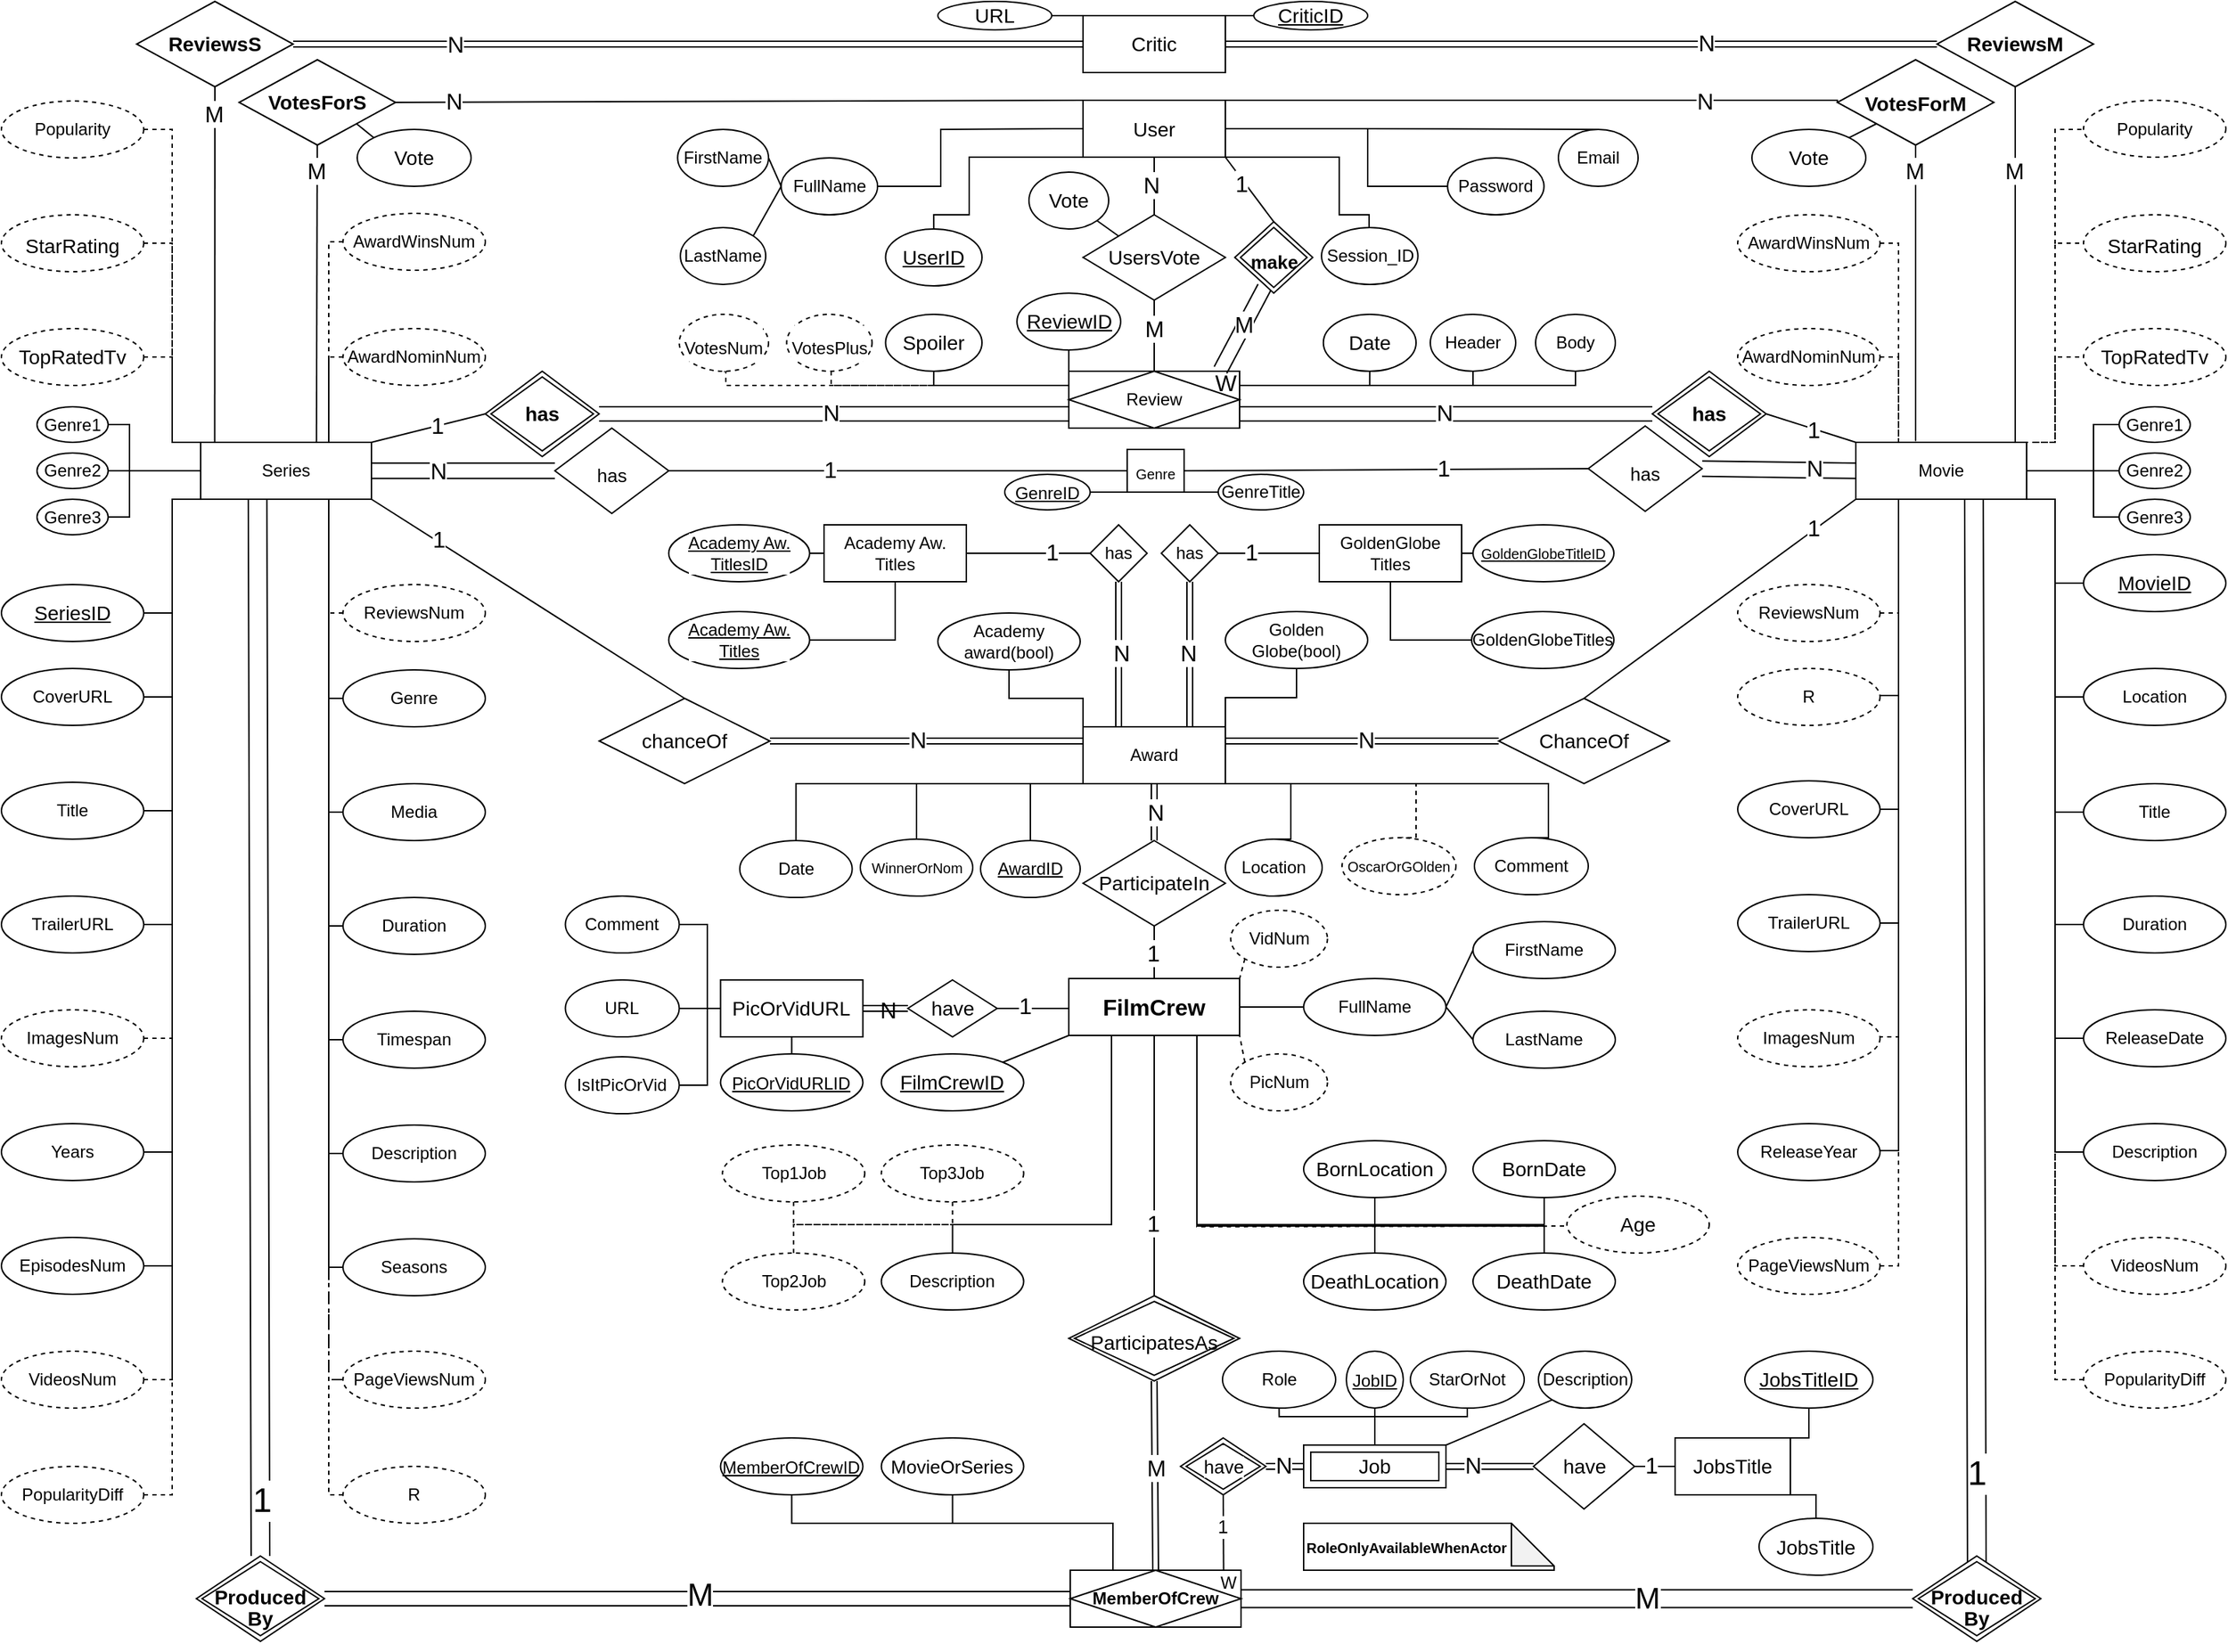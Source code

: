<mxfile version="20.8.10" type="device"><diagram name="Page-1" id="c9c0H1F89mc2CO9ueEr0"><mxGraphModel dx="1553" dy="1209" grid="1" gridSize="10" guides="1" tooltips="1" connect="1" arrows="1" fold="1" page="1" pageScale="1" pageWidth="1654" pageHeight="1169" math="0" shadow="0"><root><mxCell id="0"/><mxCell id="1" parent="0"/><mxCell id="59hTg4i9WxtJLP-nNg0J-20" style="edgeStyle=orthogonalEdgeStyle;rounded=0;orthogonalLoop=1;jettySize=auto;html=1;exitX=1;exitY=0.5;exitDx=0;exitDy=0;entryX=0;entryY=0.5;entryDx=0;entryDy=0;endArrow=none;endFill=0;" parent="1" source="7o3vYwH5cnDtXFb4_Unw-1" target="7o3vYwH5cnDtXFb4_Unw-8" edge="1"><mxGeometry relative="1" as="geometry"/></mxCell><mxCell id="ic1XsGLHBiBLJPpKoA1E-205" style="rounded=0;orthogonalLoop=1;jettySize=auto;html=1;exitX=0;exitY=1;exitDx=0;exitDy=0;entryX=1;entryY=0;entryDx=0;entryDy=0;fontSize=14;endArrow=none;endFill=0;" parent="1" source="7o3vYwH5cnDtXFb4_Unw-1" target="NMomimD1FpmeGMdiOsrc-168" edge="1"><mxGeometry relative="1" as="geometry"/></mxCell><mxCell id="puiFlrzKT8CEFiVwOP3T-6" style="edgeStyle=orthogonalEdgeStyle;rounded=0;orthogonalLoop=1;jettySize=auto;html=1;exitX=0.75;exitY=1;exitDx=0;exitDy=0;entryX=0.5;entryY=0;entryDx=0;entryDy=0;fontSize=12;endArrow=none;endFill=0;" parent="1" source="7o3vYwH5cnDtXFb4_Unw-1" target="NMomimD1FpmeGMdiOsrc-160" edge="1"><mxGeometry relative="1" as="geometry"><Array as="points"><mxPoint x="880" y="870"/><mxPoint x="1005" y="870"/></Array></mxGeometry></mxCell><mxCell id="7o3vYwH5cnDtXFb4_Unw-1" value="&lt;b&gt;&lt;font style=&quot;font-size: 16px;&quot;&gt;FilmCrew&lt;/font&gt;&lt;/b&gt;" style="whiteSpace=wrap;html=1;align=center;rounded=0;" parent="1" vertex="1"><mxGeometry x="790.0" y="697" width="120" height="40" as="geometry"/></mxCell><mxCell id="NMomimD1FpmeGMdiOsrc-99" style="rounded=0;orthogonalLoop=1;jettySize=auto;html=1;exitX=1;exitY=0.5;exitDx=0;exitDy=0;entryX=0;entryY=0.5;entryDx=0;entryDy=0;fontSize=22;endArrow=none;endFill=0;" parent="1" source="7o3vYwH5cnDtXFb4_Unw-8" target="8aqyun7AeXd8vVvR7GN6-64" edge="1"><mxGeometry relative="1" as="geometry"/></mxCell><mxCell id="7o3vYwH5cnDtXFb4_Unw-8" value="FullName" style="ellipse;whiteSpace=wrap;html=1;align=center;rounded=0;" parent="1" vertex="1"><mxGeometry x="955.0" y="697" width="100" height="40" as="geometry"/></mxCell><mxCell id="ic1XsGLHBiBLJPpKoA1E-167" style="edgeStyle=orthogonalEdgeStyle;rounded=0;orthogonalLoop=1;jettySize=auto;html=1;exitX=1;exitY=0.25;exitDx=0;exitDy=0;entryX=0.5;entryY=1;entryDx=0;entryDy=0;fontSize=21;endArrow=none;endFill=0;" parent="1" source="7o3vYwH5cnDtXFb4_Unw-17" target="ic1XsGLHBiBLJPpKoA1E-147" edge="1"><mxGeometry relative="1" as="geometry"><Array as="points"><mxPoint x="1001" y="280"/></Array></mxGeometry></mxCell><mxCell id="ic1XsGLHBiBLJPpKoA1E-170" style="edgeStyle=orthogonalEdgeStyle;rounded=0;orthogonalLoop=1;jettySize=auto;html=1;exitX=0;exitY=0.25;exitDx=0;exitDy=0;entryX=0.5;entryY=1;entryDx=0;entryDy=0;fontSize=21;endArrow=none;endFill=0;" parent="1" source="7o3vYwH5cnDtXFb4_Unw-17" target="ic1XsGLHBiBLJPpKoA1E-151" edge="1"><mxGeometry relative="1" as="geometry"><Array as="points"><mxPoint x="696" y="280"/></Array></mxGeometry></mxCell><mxCell id="ic1XsGLHBiBLJPpKoA1E-176" style="edgeStyle=orthogonalEdgeStyle;rounded=0;orthogonalLoop=1;jettySize=auto;html=1;exitX=0;exitY=0.25;exitDx=0;exitDy=0;entryX=0.5;entryY=1;entryDx=0;entryDy=0;fontSize=12;endArrow=none;endFill=0;dashed=1;" parent="1" source="7o3vYwH5cnDtXFb4_Unw-17" target="ic1XsGLHBiBLJPpKoA1E-173" edge="1"><mxGeometry relative="1" as="geometry"><Array as="points"><mxPoint x="623" y="280"/></Array></mxGeometry></mxCell><mxCell id="sxgCxHeBCdCzxEI4LQtO-14" style="edgeStyle=none;rounded=0;orthogonalLoop=1;jettySize=auto;html=1;exitX=0;exitY=0;exitDx=0;exitDy=0;entryX=0.5;entryY=1;entryDx=0;entryDy=0;fontSize=12;fontColor=#000000;endArrow=none;endFill=0;" parent="1" source="7o3vYwH5cnDtXFb4_Unw-17" target="VnVdwz_nQ0UYNyJ9cBvI-29" edge="1"><mxGeometry relative="1" as="geometry"/></mxCell><mxCell id="7o3vYwH5cnDtXFb4_Unw-17" value="Review" style="shape=associativeEntity;whiteSpace=wrap;html=1;align=center;fontFamily=Helvetica;fontSize=12;fontColor=default;strokeColor=default;fillColor=default;" parent="1" vertex="1"><mxGeometry x="790" y="270" width="120" height="40" as="geometry"/></mxCell><mxCell id="NMomimD1FpmeGMdiOsrc-2" style="edgeStyle=orthogonalEdgeStyle;rounded=0;orthogonalLoop=1;jettySize=auto;html=1;exitX=1;exitY=1;exitDx=0;exitDy=0;endArrow=none;endFill=0;entryX=0;entryY=0.5;entryDx=0;entryDy=0;" parent="1" source="7o3vYwH5cnDtXFb4_Unw-19" target="8aqyun7AeXd8vVvR7GN6-12" edge="1"><mxGeometry relative="1" as="geometry"><mxPoint x="1466" y="360" as="sourcePoint"/><mxPoint x="1490" y="830" as="targetPoint"/><Array as="points"><mxPoint x="1483" y="360"/><mxPoint x="1483" y="819"/></Array></mxGeometry></mxCell><mxCell id="ic1XsGLHBiBLJPpKoA1E-92" style="edgeStyle=orthogonalEdgeStyle;rounded=0;orthogonalLoop=1;jettySize=auto;html=1;exitX=0.25;exitY=1;exitDx=0;exitDy=0;entryX=1;entryY=0.5;entryDx=0;entryDy=0;fontSize=21;endArrow=none;endFill=0;" parent="1" source="7o3vYwH5cnDtXFb4_Unw-19" target="8aqyun7AeXd8vVvR7GN6-5" edge="1"><mxGeometry relative="1" as="geometry"><mxPoint x="1373" y="438" as="sourcePoint"/><Array as="points"><mxPoint x="1373" y="498"/><mxPoint x="1360" y="498"/></Array></mxGeometry></mxCell><mxCell id="sxgCxHeBCdCzxEI4LQtO-34" style="edgeStyle=orthogonalEdgeStyle;rounded=0;orthogonalLoop=1;jettySize=auto;html=1;exitX=1;exitY=0.5;exitDx=0;exitDy=0;fontSize=16;fontColor=#000000;endArrow=none;endFill=0;entryX=0;entryY=0.5;entryDx=0;entryDy=0;" parent="1" source="7o3vYwH5cnDtXFb4_Unw-19" target="sxgCxHeBCdCzxEI4LQtO-31" edge="1"><mxGeometry relative="1" as="geometry"><mxPoint x="1510" y="339.69" as="targetPoint"/><Array as="points"><mxPoint x="1510" y="340"/><mxPoint x="1510" y="307"/></Array></mxGeometry></mxCell><mxCell id="7o3vYwH5cnDtXFb4_Unw-19" value="Movie" style="whiteSpace=wrap;html=1;align=center;rounded=0;" parent="1" vertex="1"><mxGeometry x="1343" y="320" width="120" height="40" as="geometry"/></mxCell><mxCell id="NMomimD1FpmeGMdiOsrc-6" style="edgeStyle=orthogonalEdgeStyle;rounded=0;orthogonalLoop=1;jettySize=auto;html=1;endArrow=none;endFill=0;entryX=1;entryY=1;entryDx=0;entryDy=0;exitX=0;exitY=0.5;exitDx=0;exitDy=0;" parent="1" source="7o3vYwH5cnDtXFb4_Unw-41" target="7o3vYwH5cnDtXFb4_Unw-19" edge="1"><mxGeometry relative="1" as="geometry"><mxPoint x="1450" y="580" as="sourcePoint"/><mxPoint x="1466" y="360" as="targetPoint"/><Array as="points"><mxPoint x="1503" y="580"/><mxPoint x="1483" y="580"/><mxPoint x="1483" y="360"/></Array></mxGeometry></mxCell><mxCell id="7o3vYwH5cnDtXFb4_Unw-41" value="Title" style="ellipse;whiteSpace=wrap;html=1;align=center;rounded=0;" parent="1" vertex="1"><mxGeometry x="1503" y="560" width="100" height="40" as="geometry"/></mxCell><mxCell id="NMomimD1FpmeGMdiOsrc-4" style="edgeStyle=orthogonalEdgeStyle;rounded=0;orthogonalLoop=1;jettySize=auto;html=1;exitX=0;exitY=0.5;exitDx=0;exitDy=0;entryX=1;entryY=1;entryDx=0;entryDy=0;endArrow=none;endFill=0;" parent="1" source="7o3vYwH5cnDtXFb4_Unw-42" edge="1"><mxGeometry relative="1" as="geometry"><mxPoint x="1506.0" y="739" as="sourcePoint"/><mxPoint x="1466" y="360" as="targetPoint"/><Array as="points"><mxPoint x="1483" y="739"/><mxPoint x="1483" y="360"/></Array></mxGeometry></mxCell><mxCell id="7o3vYwH5cnDtXFb4_Unw-42" value="ReleaseDate" style="ellipse;whiteSpace=wrap;html=1;align=center;rounded=0;" parent="1" vertex="1"><mxGeometry x="1503" y="719" width="100" height="40" as="geometry"/></mxCell><mxCell id="NMomimD1FpmeGMdiOsrc-5" style="edgeStyle=orthogonalEdgeStyle;rounded=0;orthogonalLoop=1;jettySize=auto;html=1;exitX=0;exitY=0.5;exitDx=0;exitDy=0;endArrow=none;endFill=0;entryX=1;entryY=1;entryDx=0;entryDy=0;" parent="1" source="7o3vYwH5cnDtXFb4_Unw-43" edge="1"><mxGeometry relative="1" as="geometry"><mxPoint x="1506.0" y="659" as="sourcePoint"/><mxPoint x="1466" y="360" as="targetPoint"/><Array as="points"><mxPoint x="1483" y="659"/><mxPoint x="1483" y="360"/></Array></mxGeometry></mxCell><mxCell id="7o3vYwH5cnDtXFb4_Unw-43" value="Duration" style="ellipse;whiteSpace=wrap;html=1;align=center;rounded=0;" parent="1" vertex="1"><mxGeometry x="1503" y="639" width="100" height="40" as="geometry"/></mxCell><mxCell id="ic1XsGLHBiBLJPpKoA1E-86" style="edgeStyle=orthogonalEdgeStyle;rounded=0;orthogonalLoop=1;jettySize=auto;html=1;exitX=0.75;exitY=1;exitDx=0;exitDy=0;entryX=0;entryY=0.5;entryDx=0;entryDy=0;fontSize=21;endArrow=none;endFill=0;" parent="1" source="7o3vYwH5cnDtXFb4_Unw-54" target="7o3vYwH5cnDtXFb4_Unw-65" edge="1"><mxGeometry relative="1" as="geometry"><Array as="points"><mxPoint x="270" y="500"/></Array></mxGeometry></mxCell><mxCell id="sxgCxHeBCdCzxEI4LQtO-54" style="edgeStyle=orthogonalEdgeStyle;rounded=0;orthogonalLoop=1;jettySize=auto;html=1;exitX=0;exitY=0.5;exitDx=0;exitDy=0;entryX=1;entryY=0.5;entryDx=0;entryDy=0;fontSize=16;fontColor=#000000;endArrow=none;endFill=0;" parent="1" source="7o3vYwH5cnDtXFb4_Unw-54" target="sxgCxHeBCdCzxEI4LQtO-37" edge="1"><mxGeometry relative="1" as="geometry"><Array as="points"><mxPoint x="130" y="340"/><mxPoint x="130" y="307"/></Array></mxGeometry></mxCell><mxCell id="7o3vYwH5cnDtXFb4_Unw-54" value="Series" style="whiteSpace=wrap;html=1;align=center;rounded=0;" parent="1" vertex="1"><mxGeometry x="180" y="320" width="120" height="40" as="geometry"/></mxCell><mxCell id="sxgCxHeBCdCzxEI4LQtO-41" style="edgeStyle=orthogonalEdgeStyle;rounded=0;orthogonalLoop=1;jettySize=auto;html=1;exitX=1;exitY=0.5;exitDx=0;exitDy=0;entryX=0;entryY=0;entryDx=0;entryDy=0;dashed=1;fontSize=16;fontColor=#000000;endArrow=none;endFill=0;" parent="1" source="7o3vYwH5cnDtXFb4_Unw-59" target="7o3vYwH5cnDtXFb4_Unw-54" edge="1"><mxGeometry relative="1" as="geometry"><Array as="points"><mxPoint x="160" y="100"/><mxPoint x="160" y="320"/></Array></mxGeometry></mxCell><mxCell id="7o3vYwH5cnDtXFb4_Unw-59" value="Popularity" style="ellipse;whiteSpace=wrap;html=1;align=center;dashed=1;rounded=0;" parent="1" vertex="1"><mxGeometry x="40" y="80" width="100" height="40" as="geometry"/></mxCell><mxCell id="ic1XsGLHBiBLJPpKoA1E-88" style="edgeStyle=orthogonalEdgeStyle;rounded=0;orthogonalLoop=1;jettySize=auto;html=1;exitX=0;exitY=0.5;exitDx=0;exitDy=0;entryX=0.75;entryY=1;entryDx=0;entryDy=0;fontSize=21;endArrow=none;endFill=0;" parent="1" source="7o3vYwH5cnDtXFb4_Unw-61" target="7o3vYwH5cnDtXFb4_Unw-54" edge="1"><mxGeometry relative="1" as="geometry"><Array as="points"><mxPoint x="270" y="660"/></Array></mxGeometry></mxCell><mxCell id="7o3vYwH5cnDtXFb4_Unw-61" value="Duration" style="ellipse;whiteSpace=wrap;html=1;align=center;rounded=0;" parent="1" vertex="1"><mxGeometry x="280" y="640" width="100" height="40" as="geometry"/></mxCell><mxCell id="sxgCxHeBCdCzxEI4LQtO-52" style="edgeStyle=orthogonalEdgeStyle;rounded=0;orthogonalLoop=1;jettySize=auto;html=1;exitX=0;exitY=0.5;exitDx=0;exitDy=0;fontSize=16;fontColor=#000000;endArrow=none;endFill=0;dashed=1;entryX=0.75;entryY=1;entryDx=0;entryDy=0;" parent="1" source="7o3vYwH5cnDtXFb4_Unw-62" target="7o3vYwH5cnDtXFb4_Unw-54" edge="1"><mxGeometry relative="1" as="geometry"><mxPoint x="260" y="980" as="targetPoint"/><Array as="points"><mxPoint x="270" y="1060"/></Array></mxGeometry></mxCell><mxCell id="7o3vYwH5cnDtXFb4_Unw-62" value="R" style="ellipse;whiteSpace=wrap;html=1;align=center;rounded=0;dashed=1;" parent="1" vertex="1"><mxGeometry x="280" y="1040" width="100" height="40" as="geometry"/></mxCell><mxCell id="7o3vYwH5cnDtXFb4_Unw-63" style="edgeStyle=orthogonalEdgeStyle;rounded=0;orthogonalLoop=1;jettySize=auto;html=1;exitX=0.5;exitY=1;exitDx=0;exitDy=0;entryX=0.25;entryY=1;entryDx=0;entryDy=0;endArrow=none;endFill=0;" parent="1" source="7o3vYwH5cnDtXFb4_Unw-54" target="7o3vYwH5cnDtXFb4_Unw-54" edge="1"><mxGeometry relative="1" as="geometry"/></mxCell><mxCell id="7o3vYwH5cnDtXFb4_Unw-65" value="Genre" style="ellipse;whiteSpace=wrap;html=1;align=center;rounded=0;" parent="1" vertex="1"><mxGeometry x="280" y="480" width="100" height="40" as="geometry"/></mxCell><mxCell id="sxgCxHeBCdCzxEI4LQtO-48" style="edgeStyle=orthogonalEdgeStyle;rounded=0;orthogonalLoop=1;jettySize=auto;html=1;exitX=1;exitY=0.5;exitDx=0;exitDy=0;entryX=0;entryY=1;entryDx=0;entryDy=0;fontSize=16;fontColor=#000000;endArrow=none;endFill=0;" parent="1" source="7o3vYwH5cnDtXFb4_Unw-66" target="7o3vYwH5cnDtXFb4_Unw-54" edge="1"><mxGeometry relative="1" as="geometry"><Array as="points"><mxPoint x="160" y="579"/><mxPoint x="160" y="360"/></Array></mxGeometry></mxCell><mxCell id="7o3vYwH5cnDtXFb4_Unw-66" value="Title" style="ellipse;whiteSpace=wrap;html=1;align=center;rounded=0;" parent="1" vertex="1"><mxGeometry x="40" y="559" width="100" height="40" as="geometry"/></mxCell><mxCell id="NMomimD1FpmeGMdiOsrc-7" style="edgeStyle=orthogonalEdgeStyle;rounded=0;orthogonalLoop=1;jettySize=auto;html=1;endArrow=none;endFill=0;entryX=1;entryY=1;entryDx=0;entryDy=0;exitX=0;exitY=0.5;exitDx=0;exitDy=0;" parent="1" source="8aqyun7AeXd8vVvR7GN6-1" edge="1"><mxGeometry relative="1" as="geometry"><mxPoint x="1490" y="510" as="sourcePoint"/><mxPoint x="1466" y="360" as="targetPoint"/><Array as="points"><mxPoint x="1483" y="499"/><mxPoint x="1483" y="360"/></Array></mxGeometry></mxCell><mxCell id="8aqyun7AeXd8vVvR7GN6-1" value="Location" style="ellipse;whiteSpace=wrap;html=1;align=center;rounded=0;" parent="1" vertex="1"><mxGeometry x="1503" y="479" width="100" height="40" as="geometry"/></mxCell><mxCell id="8aqyun7AeXd8vVvR7GN6-5" value="R" style="ellipse;whiteSpace=wrap;html=1;align=center;rounded=0;dashed=1;" parent="1" vertex="1"><mxGeometry x="1260" y="479" width="100" height="40" as="geometry"/></mxCell><mxCell id="8aqyun7AeXd8vVvR7GN6-9" style="edgeStyle=orthogonalEdgeStyle;rounded=0;orthogonalLoop=1;jettySize=auto;html=1;exitX=0.5;exitY=1;exitDx=0;exitDy=0;" parent="1" edge="1"><mxGeometry relative="1" as="geometry"><mxPoint x="1553" y="439" as="sourcePoint"/><mxPoint x="1553" y="439" as="targetPoint"/></mxGeometry></mxCell><mxCell id="ic1XsGLHBiBLJPpKoA1E-96" style="edgeStyle=orthogonalEdgeStyle;rounded=0;orthogonalLoop=1;jettySize=auto;html=1;exitX=1;exitY=0.5;exitDx=0;exitDy=0;entryX=0.25;entryY=1;entryDx=0;entryDy=0;fontSize=21;endArrow=none;endFill=0;" parent="1" source="8aqyun7AeXd8vVvR7GN6-11" target="7o3vYwH5cnDtXFb4_Unw-19" edge="1"><mxGeometry relative="1" as="geometry"><mxPoint x="1373" y="438" as="targetPoint"/><Array as="points"><mxPoint x="1373" y="818"/></Array></mxGeometry></mxCell><mxCell id="8aqyun7AeXd8vVvR7GN6-11" value="ReleaseYear" style="ellipse;whiteSpace=wrap;html=1;align=center;rounded=0;" parent="1" vertex="1"><mxGeometry x="1260" y="799" width="100" height="40" as="geometry"/></mxCell><mxCell id="8aqyun7AeXd8vVvR7GN6-12" value="Description" style="ellipse;whiteSpace=wrap;html=1;align=center;rounded=0;" parent="1" vertex="1"><mxGeometry x="1503" y="799" width="100" height="40" as="geometry"/></mxCell><mxCell id="ic1XsGLHBiBLJPpKoA1E-94" style="edgeStyle=orthogonalEdgeStyle;rounded=0;orthogonalLoop=1;jettySize=auto;html=1;exitX=1;exitY=0.5;exitDx=0;exitDy=0;entryX=0.25;entryY=1;entryDx=0;entryDy=0;fontSize=21;endArrow=none;endFill=0;" parent="1" source="8aqyun7AeXd8vVvR7GN6-14" target="7o3vYwH5cnDtXFb4_Unw-19" edge="1"><mxGeometry relative="1" as="geometry"><mxPoint x="1373" y="438" as="targetPoint"/><Array as="points"><mxPoint x="1373" y="658"/></Array></mxGeometry></mxCell><mxCell id="8aqyun7AeXd8vVvR7GN6-14" value="TrailerURL" style="ellipse;whiteSpace=wrap;html=1;align=center;rounded=0;" parent="1" vertex="1"><mxGeometry x="1260" y="638" width="100" height="40" as="geometry"/></mxCell><mxCell id="ic1XsGLHBiBLJPpKoA1E-93" style="edgeStyle=orthogonalEdgeStyle;rounded=0;orthogonalLoop=1;jettySize=auto;html=1;exitX=1;exitY=0.5;exitDx=0;exitDy=0;entryX=0.25;entryY=1;entryDx=0;entryDy=0;fontSize=21;endArrow=none;endFill=0;" parent="1" source="8aqyun7AeXd8vVvR7GN6-16" target="7o3vYwH5cnDtXFb4_Unw-19" edge="1"><mxGeometry relative="1" as="geometry"><mxPoint x="1373" y="438" as="targetPoint"/><Array as="points"><mxPoint x="1373" y="578"/></Array></mxGeometry></mxCell><mxCell id="8aqyun7AeXd8vVvR7GN6-16" value="CoverURL" style="ellipse;whiteSpace=wrap;html=1;align=center;rounded=0;" parent="1" vertex="1"><mxGeometry x="1260" y="558" width="100" height="40" as="geometry"/></mxCell><mxCell id="ic1XsGLHBiBLJPpKoA1E-95" style="edgeStyle=orthogonalEdgeStyle;rounded=0;orthogonalLoop=1;jettySize=auto;html=1;exitX=1;exitY=0.5;exitDx=0;exitDy=0;entryX=0.25;entryY=1;entryDx=0;entryDy=0;fontSize=21;endArrow=none;endFill=0;dashed=1;" parent="1" source="8aqyun7AeXd8vVvR7GN6-30" target="7o3vYwH5cnDtXFb4_Unw-19" edge="1"><mxGeometry relative="1" as="geometry"><mxPoint x="1373" y="438" as="targetPoint"/><Array as="points"><mxPoint x="1373" y="738"/></Array></mxGeometry></mxCell><mxCell id="8aqyun7AeXd8vVvR7GN6-30" value="ImagesNum" style="ellipse;whiteSpace=wrap;html=1;align=center;rounded=0;dashed=1;" parent="1" vertex="1"><mxGeometry x="1260" y="719" width="100" height="40" as="geometry"/></mxCell><mxCell id="NMomimD1FpmeGMdiOsrc-117" style="edgeStyle=orthogonalEdgeStyle;rounded=0;orthogonalLoop=1;jettySize=auto;html=1;exitX=0;exitY=0.5;exitDx=0;exitDy=0;fontSize=14;endArrow=none;endFill=0;dashed=1;entryX=1;entryY=1;entryDx=0;entryDy=0;" parent="1" source="8aqyun7AeXd8vVvR7GN6-31" edge="1"><mxGeometry relative="1" as="geometry"><mxPoint x="1506.0" y="899" as="sourcePoint"/><mxPoint x="1466" y="360" as="targetPoint"/><Array as="points"><mxPoint x="1483" y="899"/><mxPoint x="1483" y="360"/></Array></mxGeometry></mxCell><mxCell id="8aqyun7AeXd8vVvR7GN6-31" value="VideosNum" style="ellipse;whiteSpace=wrap;html=1;align=center;rounded=0;dashed=1;" parent="1" vertex="1"><mxGeometry x="1503" y="879" width="100" height="40" as="geometry"/></mxCell><mxCell id="sxgCxHeBCdCzxEI4LQtO-51" style="edgeStyle=orthogonalEdgeStyle;rounded=0;orthogonalLoop=1;jettySize=auto;html=1;exitX=1;exitY=0.5;exitDx=0;exitDy=0;entryX=0;entryY=1;entryDx=0;entryDy=0;fontSize=16;fontColor=#000000;endArrow=none;endFill=0;" parent="1" source="8aqyun7AeXd8vVvR7GN6-40" target="7o3vYwH5cnDtXFb4_Unw-54" edge="1"><mxGeometry relative="1" as="geometry"><Array as="points"><mxPoint x="160" y="899"/><mxPoint x="160" y="360"/></Array></mxGeometry></mxCell><mxCell id="8aqyun7AeXd8vVvR7GN6-40" value="EpisodesNum" style="ellipse;whiteSpace=wrap;html=1;align=center;rounded=0;" parent="1" vertex="1"><mxGeometry x="40" y="879" width="100" height="40" as="geometry"/></mxCell><mxCell id="ic1XsGLHBiBLJPpKoA1E-87" style="edgeStyle=orthogonalEdgeStyle;rounded=0;orthogonalLoop=1;jettySize=auto;html=1;exitX=0;exitY=0.5;exitDx=0;exitDy=0;entryX=0.75;entryY=1;entryDx=0;entryDy=0;fontSize=21;endArrow=none;endFill=0;" parent="1" source="8aqyun7AeXd8vVvR7GN6-41" target="7o3vYwH5cnDtXFb4_Unw-54" edge="1"><mxGeometry relative="1" as="geometry"><Array as="points"><mxPoint x="270" y="580"/></Array></mxGeometry></mxCell><mxCell id="8aqyun7AeXd8vVvR7GN6-41" value="Media" style="ellipse;whiteSpace=wrap;html=1;align=center;rounded=0;" parent="1" vertex="1"><mxGeometry x="280" y="560" width="100" height="40" as="geometry"/></mxCell><mxCell id="ic1XsGLHBiBLJPpKoA1E-89" style="edgeStyle=orthogonalEdgeStyle;rounded=0;orthogonalLoop=1;jettySize=auto;html=1;exitX=0;exitY=0.5;exitDx=0;exitDy=0;entryX=0.75;entryY=1;entryDx=0;entryDy=0;fontSize=21;endArrow=none;endFill=0;" parent="1" source="8aqyun7AeXd8vVvR7GN6-42" target="7o3vYwH5cnDtXFb4_Unw-54" edge="1"><mxGeometry relative="1" as="geometry"><Array as="points"><mxPoint x="270" y="740"/></Array></mxGeometry></mxCell><mxCell id="8aqyun7AeXd8vVvR7GN6-42" value="Timespan" style="ellipse;whiteSpace=wrap;html=1;align=center;rounded=0;" parent="1" vertex="1"><mxGeometry x="280" y="720" width="100" height="40" as="geometry"/></mxCell><mxCell id="ic1XsGLHBiBLJPpKoA1E-90" style="edgeStyle=orthogonalEdgeStyle;rounded=0;orthogonalLoop=1;jettySize=auto;html=1;exitX=0;exitY=0.5;exitDx=0;exitDy=0;entryX=0.75;entryY=1;entryDx=0;entryDy=0;fontSize=21;endArrow=none;endFill=0;" parent="1" source="8aqyun7AeXd8vVvR7GN6-56" target="7o3vYwH5cnDtXFb4_Unw-54" edge="1"><mxGeometry relative="1" as="geometry"><Array as="points"><mxPoint x="270" y="820"/></Array></mxGeometry></mxCell><mxCell id="8aqyun7AeXd8vVvR7GN6-56" value="Description" style="ellipse;whiteSpace=wrap;html=1;align=center;rounded=0;" parent="1" vertex="1"><mxGeometry x="280" y="800" width="100" height="40" as="geometry"/></mxCell><mxCell id="sxgCxHeBCdCzxEI4LQtO-49" style="edgeStyle=orthogonalEdgeStyle;rounded=0;orthogonalLoop=1;jettySize=auto;html=1;exitX=1;exitY=0.5;exitDx=0;exitDy=0;entryX=0;entryY=1;entryDx=0;entryDy=0;fontSize=16;fontColor=#000000;endArrow=none;endFill=0;" parent="1" source="8aqyun7AeXd8vVvR7GN6-57" target="7o3vYwH5cnDtXFb4_Unw-54" edge="1"><mxGeometry relative="1" as="geometry"><Array as="points"><mxPoint x="160" y="659"/><mxPoint x="160" y="360"/></Array></mxGeometry></mxCell><mxCell id="8aqyun7AeXd8vVvR7GN6-57" value="TrailerURL" style="ellipse;whiteSpace=wrap;html=1;align=center;rounded=0;" parent="1" vertex="1"><mxGeometry x="40" y="639" width="100" height="40" as="geometry"/></mxCell><mxCell id="sxgCxHeBCdCzxEI4LQtO-45" style="edgeStyle=orthogonalEdgeStyle;rounded=0;orthogonalLoop=1;jettySize=auto;html=1;exitX=1;exitY=0.5;exitDx=0;exitDy=0;entryX=0;entryY=1;entryDx=0;entryDy=0;dashed=1;fontSize=16;fontColor=#000000;endArrow=none;endFill=0;" parent="1" source="8aqyun7AeXd8vVvR7GN6-58" target="7o3vYwH5cnDtXFb4_Unw-54" edge="1"><mxGeometry relative="1" as="geometry"><Array as="points"><mxPoint x="160" y="979"/><mxPoint x="160" y="360"/></Array></mxGeometry></mxCell><mxCell id="8aqyun7AeXd8vVvR7GN6-58" value="VideosNum" style="ellipse;whiteSpace=wrap;html=1;align=center;rounded=0;dashed=1;" parent="1" vertex="1"><mxGeometry x="40" y="959" width="100" height="40" as="geometry"/></mxCell><mxCell id="sxgCxHeBCdCzxEI4LQtO-47" style="edgeStyle=orthogonalEdgeStyle;rounded=0;orthogonalLoop=1;jettySize=auto;html=1;exitX=1;exitY=0.5;exitDx=0;exitDy=0;entryX=0;entryY=1;entryDx=0;entryDy=0;fontSize=16;fontColor=#000000;endArrow=none;endFill=0;" parent="1" source="8aqyun7AeXd8vVvR7GN6-59" target="7o3vYwH5cnDtXFb4_Unw-54" edge="1"><mxGeometry relative="1" as="geometry"><Array as="points"><mxPoint x="160" y="499"/><mxPoint x="160" y="360"/></Array></mxGeometry></mxCell><mxCell id="8aqyun7AeXd8vVvR7GN6-59" value="CoverURL" style="ellipse;whiteSpace=wrap;html=1;align=center;rounded=0;" parent="1" vertex="1"><mxGeometry x="40" y="479" width="100" height="40" as="geometry"/></mxCell><mxCell id="sxgCxHeBCdCzxEI4LQtO-43" style="edgeStyle=orthogonalEdgeStyle;rounded=0;orthogonalLoop=1;jettySize=auto;html=1;exitX=1;exitY=0.5;exitDx=0;exitDy=0;entryX=0;entryY=1;entryDx=0;entryDy=0;dashed=1;fontSize=16;fontColor=#000000;endArrow=none;endFill=0;" parent="1" source="8aqyun7AeXd8vVvR7GN6-60" target="7o3vYwH5cnDtXFb4_Unw-54" edge="1"><mxGeometry relative="1" as="geometry"><Array as="points"><mxPoint x="160" y="739"/><mxPoint x="160" y="360"/></Array></mxGeometry></mxCell><mxCell id="8aqyun7AeXd8vVvR7GN6-60" value="ImagesNum" style="ellipse;whiteSpace=wrap;html=1;align=center;rounded=0;dashed=1;" parent="1" vertex="1"><mxGeometry x="40" y="719" width="100" height="40" as="geometry"/></mxCell><mxCell id="sxgCxHeBCdCzxEI4LQtO-50" style="edgeStyle=orthogonalEdgeStyle;rounded=0;orthogonalLoop=1;jettySize=auto;html=1;exitX=1;exitY=0.5;exitDx=0;exitDy=0;entryX=0;entryY=1;entryDx=0;entryDy=0;fontSize=16;fontColor=#000000;endArrow=none;endFill=0;" parent="1" source="8aqyun7AeXd8vVvR7GN6-61" target="7o3vYwH5cnDtXFb4_Unw-54" edge="1"><mxGeometry relative="1" as="geometry"><Array as="points"><mxPoint x="160" y="819"/><mxPoint x="160" y="360"/></Array></mxGeometry></mxCell><mxCell id="8aqyun7AeXd8vVvR7GN6-61" value="Years" style="ellipse;whiteSpace=wrap;html=1;align=center;rounded=0;" parent="1" vertex="1"><mxGeometry x="40" y="799" width="100" height="40" as="geometry"/></mxCell><mxCell id="ic1XsGLHBiBLJPpKoA1E-91" style="edgeStyle=orthogonalEdgeStyle;rounded=0;orthogonalLoop=1;jettySize=auto;html=1;exitX=0;exitY=0.5;exitDx=0;exitDy=0;entryX=0.75;entryY=1;entryDx=0;entryDy=0;fontSize=21;endArrow=none;endFill=0;" parent="1" source="8aqyun7AeXd8vVvR7GN6-62" target="7o3vYwH5cnDtXFb4_Unw-54" edge="1"><mxGeometry relative="1" as="geometry"><Array as="points"><mxPoint x="270" y="900"/></Array></mxGeometry></mxCell><mxCell id="8aqyun7AeXd8vVvR7GN6-62" value="Seasons" style="ellipse;whiteSpace=wrap;html=1;align=center;rounded=0;" parent="1" vertex="1"><mxGeometry x="280" y="880" width="100" height="40" as="geometry"/></mxCell><mxCell id="59hTg4i9WxtJLP-nNg0J-8" style="edgeStyle=none;rounded=0;orthogonalLoop=1;jettySize=auto;html=1;exitX=0;exitY=0.5;exitDx=0;exitDy=0;entryX=1;entryY=0.5;entryDx=0;entryDy=0;endArrow=none;endFill=0;" parent="1" source="8aqyun7AeXd8vVvR7GN6-63" target="7o3vYwH5cnDtXFb4_Unw-8" edge="1"><mxGeometry relative="1" as="geometry"/></mxCell><mxCell id="8aqyun7AeXd8vVvR7GN6-63" value="LastName" style="ellipse;whiteSpace=wrap;html=1;align=center;rounded=0;" parent="1" vertex="1"><mxGeometry x="1074" y="720" width="100" height="40" as="geometry"/></mxCell><mxCell id="8aqyun7AeXd8vVvR7GN6-64" value="FirstName" style="ellipse;whiteSpace=wrap;html=1;align=center;rounded=0;" parent="1" vertex="1"><mxGeometry x="1074" y="657" width="100" height="40" as="geometry"/></mxCell><mxCell id="NMomimD1FpmeGMdiOsrc-55" value="" style="shape=link;html=1;rounded=0;fontSize=22;endArrow=none;endFill=0;width=13.077;" parent="1" edge="1"><mxGeometry relative="1" as="geometry"><mxPoint x="1428" y="1110" as="sourcePoint"/><mxPoint x="1426" y="360" as="targetPoint"/></mxGeometry></mxCell><mxCell id="NMomimD1FpmeGMdiOsrc-56" value="1" style="resizable=0;html=1;align=right;verticalAlign=bottom;fontSize=24;rounded=0;labelBackgroundColor=default;" parent="NMomimD1FpmeGMdiOsrc-55" connectable="0" vertex="1"><mxGeometry x="1" relative="1" as="geometry"><mxPoint x="9" y="701" as="offset"/></mxGeometry></mxCell><mxCell id="NMomimD1FpmeGMdiOsrc-60" value="" style="shape=link;html=1;rounded=0;fontSize=22;endArrow=none;endFill=0;exitX=0.5;exitY=0;exitDx=0;exitDy=0;width=13.077;" parent="1" source="puiFlrzKT8CEFiVwOP3T-1" edge="1"><mxGeometry relative="1" as="geometry"><mxPoint x="189" y="1103" as="sourcePoint"/><mxPoint x="220" y="360" as="targetPoint"/></mxGeometry></mxCell><mxCell id="NMomimD1FpmeGMdiOsrc-61" value="1" style="resizable=0;html=1;align=right;verticalAlign=bottom;fontSize=24;rounded=0;labelBackgroundColor=default;" parent="NMomimD1FpmeGMdiOsrc-60" connectable="0" vertex="1"><mxGeometry x="1" relative="1" as="geometry"><mxPoint x="10" y="720" as="offset"/></mxGeometry></mxCell><mxCell id="6eaYVuAnAri0T7J8yDLd-7" style="edgeStyle=none;rounded=0;orthogonalLoop=1;jettySize=auto;html=1;exitX=1;exitY=1;exitDx=0;exitDy=0;entryX=0;entryY=0;entryDx=0;entryDy=0;endArrow=none;endFill=0;" parent="1" source="NMomimD1FpmeGMdiOsrc-109" target="NMomimD1FpmeGMdiOsrc-135" edge="1"><mxGeometry relative="1" as="geometry"/></mxCell><mxCell id="NMomimD1FpmeGMdiOsrc-109" value="&lt;b&gt;VotesForS&lt;/b&gt;" style="shape=rhombus;perimeter=rhombusPerimeter;whiteSpace=wrap;html=1;align=center;fontFamily=Helvetica;fontSize=14;fontColor=default;strokeColor=default;fillColor=default;" parent="1" vertex="1"><mxGeometry x="207" y="51" width="110" height="60" as="geometry"/></mxCell><mxCell id="6eaYVuAnAri0T7J8yDLd-6" style="rounded=0;orthogonalLoop=1;jettySize=auto;html=1;exitX=0;exitY=1;exitDx=0;exitDy=0;entryX=1;entryY=0;entryDx=0;entryDy=0;endArrow=none;endFill=0;" parent="1" source="NMomimD1FpmeGMdiOsrc-110" target="NMomimD1FpmeGMdiOsrc-137" edge="1"><mxGeometry relative="1" as="geometry"/></mxCell><mxCell id="NMomimD1FpmeGMdiOsrc-110" value="&lt;p style=&quot;line-height: 100%;&quot;&gt;&lt;b&gt;VotesForM&lt;/b&gt;&lt;/p&gt;" style="shape=rhombus;perimeter=rhombusPerimeter;whiteSpace=wrap;html=1;align=center;fontFamily=Helvetica;fontSize=14;fontColor=default;strokeColor=default;fillColor=default;" parent="1" vertex="1"><mxGeometry x="1330" y="51" width="110" height="60" as="geometry"/></mxCell><mxCell id="6eaYVuAnAri0T7J8yDLd-9" style="edgeStyle=orthogonalEdgeStyle;rounded=0;orthogonalLoop=1;jettySize=auto;html=1;exitX=0;exitY=0.5;exitDx=0;exitDy=0;endArrow=none;endFill=0;entryX=1;entryY=0.5;entryDx=0;entryDy=0;" parent="1" source="NMomimD1FpmeGMdiOsrc-111" target="NMomimD1FpmeGMdiOsrc-145" edge="1"><mxGeometry relative="1" as="geometry"><mxPoint x="770" y="113.154" as="targetPoint"/><Array as="points"><mxPoint x="780" y="100"/><mxPoint x="700" y="100"/><mxPoint x="700" y="149"/></Array></mxGeometry></mxCell><mxCell id="6eaYVuAnAri0T7J8yDLd-12" style="edgeStyle=orthogonalEdgeStyle;rounded=0;orthogonalLoop=1;jettySize=auto;html=1;exitX=0;exitY=1;exitDx=0;exitDy=0;entryX=0.5;entryY=0;entryDx=0;entryDy=0;endArrow=none;endFill=0;" parent="1" source="NMomimD1FpmeGMdiOsrc-111" target="NMomimD1FpmeGMdiOsrc-140" edge="1"><mxGeometry relative="1" as="geometry"><Array as="points"><mxPoint x="720" y="120"/><mxPoint x="720" y="160"/><mxPoint x="695" y="160"/></Array></mxGeometry></mxCell><mxCell id="6eaYVuAnAri0T7J8yDLd-17" style="edgeStyle=orthogonalEdgeStyle;rounded=0;orthogonalLoop=1;jettySize=auto;html=1;exitX=1;exitY=1;exitDx=0;exitDy=0;entryX=0.5;entryY=0;entryDx=0;entryDy=0;endArrow=none;endFill=0;" parent="1" source="NMomimD1FpmeGMdiOsrc-111" target="KhHhmspxeSsIz6SWaP1c-6" edge="1"><mxGeometry relative="1" as="geometry"><Array as="points"><mxPoint x="980" y="120"/><mxPoint x="980" y="160"/><mxPoint x="1001" y="160"/><mxPoint x="1001" y="169"/></Array></mxGeometry></mxCell><mxCell id="6eaYVuAnAri0T7J8yDLd-18" style="edgeStyle=orthogonalEdgeStyle;rounded=0;orthogonalLoop=1;jettySize=auto;html=1;exitX=1;exitY=0.5;exitDx=0;exitDy=0;entryX=0;entryY=0.5;entryDx=0;entryDy=0;endArrow=none;endFill=0;" parent="1" source="NMomimD1FpmeGMdiOsrc-111" target="KhHhmspxeSsIz6SWaP1c-8" edge="1"><mxGeometry relative="1" as="geometry"><Array as="points"><mxPoint x="1000" y="100"/><mxPoint x="1000" y="140"/><mxPoint x="1056" y="140"/></Array></mxGeometry></mxCell><mxCell id="6eaYVuAnAri0T7J8yDLd-19" style="edgeStyle=orthogonalEdgeStyle;rounded=0;orthogonalLoop=1;jettySize=auto;html=1;exitX=1;exitY=0.5;exitDx=0;exitDy=0;entryX=0.5;entryY=0;entryDx=0;entryDy=0;endArrow=none;endFill=0;" parent="1" source="NMomimD1FpmeGMdiOsrc-111" target="KhHhmspxeSsIz6SWaP1c-3" edge="1"><mxGeometry relative="1" as="geometry"><Array as="points"><mxPoint x="1000" y="100"/><mxPoint x="1090" y="100"/></Array></mxGeometry></mxCell><mxCell id="NMomimD1FpmeGMdiOsrc-111" value="User" style="whiteSpace=wrap;html=1;align=center;fontSize=14;rounded=0;" parent="1" vertex="1"><mxGeometry x="800" y="79.5" width="100" height="40" as="geometry"/></mxCell><mxCell id="NMomimD1FpmeGMdiOsrc-122" value="" style="endArrow=none;html=1;rounded=0;fontFamily=Helvetica;fontSize=14;fontColor=default;align=center;strokeColor=default;edgeStyle=orthogonalEdgeStyle;exitX=1;exitY=0;exitDx=0;exitDy=0;entryX=0;entryY=0.5;entryDx=0;entryDy=0;" parent="1" source="NMomimD1FpmeGMdiOsrc-111" target="NMomimD1FpmeGMdiOsrc-110" edge="1"><mxGeometry relative="1" as="geometry"><mxPoint x="1269.908" y="40.571" as="sourcePoint"/><mxPoint x="1300" y="50" as="targetPoint"/><Array as="points"><mxPoint x="900" y="80"/></Array></mxGeometry></mxCell><mxCell id="NMomimD1FpmeGMdiOsrc-123" value="N" style="resizable=0;html=1;align=right;verticalAlign=bottom;fontSize=16;rounded=0;labelBackgroundColor=default;" parent="NMomimD1FpmeGMdiOsrc-122" connectable="0" vertex="1"><mxGeometry x="1" relative="1" as="geometry"><mxPoint x="-87" y="10" as="offset"/></mxGeometry></mxCell><mxCell id="NMomimD1FpmeGMdiOsrc-124" value="" style="endArrow=none;html=1;rounded=0;fontFamily=Helvetica;fontSize=14;fontColor=default;align=center;strokeColor=default;entryX=0.678;entryY=0.001;entryDx=0;entryDy=0;entryPerimeter=0;" parent="1" source="NMomimD1FpmeGMdiOsrc-109" target="7o3vYwH5cnDtXFb4_Unw-54" edge="1"><mxGeometry relative="1" as="geometry"><mxPoint x="310" y="100" as="sourcePoint"/><mxPoint x="240" y="201" as="targetPoint"/></mxGeometry></mxCell><mxCell id="NMomimD1FpmeGMdiOsrc-125" value="M" style="resizable=0;html=1;align=left;verticalAlign=bottom;fontSize=16;rounded=0;labelBackgroundColor=default;" parent="NMomimD1FpmeGMdiOsrc-124" connectable="0" vertex="1"><mxGeometry x="-1" relative="1" as="geometry"><mxPoint x="-9" y="30" as="offset"/></mxGeometry></mxCell><mxCell id="sxgCxHeBCdCzxEI4LQtO-40" style="edgeStyle=orthogonalEdgeStyle;rounded=0;orthogonalLoop=1;jettySize=auto;html=1;exitX=1;exitY=0.5;exitDx=0;exitDy=0;entryX=0;entryY=0;entryDx=0;entryDy=0;fontSize=16;fontColor=#000000;endArrow=none;endFill=0;dashed=1;" parent="1" source="NMomimD1FpmeGMdiOsrc-131" target="7o3vYwH5cnDtXFb4_Unw-54" edge="1"><mxGeometry relative="1" as="geometry"><Array as="points"><mxPoint x="160" y="180"/><mxPoint x="160" y="320"/></Array></mxGeometry></mxCell><mxCell id="NMomimD1FpmeGMdiOsrc-131" value="&lt;font style=&quot;font-size: 14px;&quot;&gt;StarRating&lt;/font&gt;" style="ellipse;whiteSpace=wrap;html=1;align=center;dashed=1;fontSize=22;rounded=0;" parent="1" vertex="1"><mxGeometry x="40" y="160" width="100" height="40" as="geometry"/></mxCell><mxCell id="6eaYVuAnAri0T7J8yDLd-5" style="edgeStyle=orthogonalEdgeStyle;rounded=0;orthogonalLoop=1;jettySize=auto;html=1;exitX=0;exitY=0.5;exitDx=0;exitDy=0;entryX=1;entryY=0;entryDx=0;entryDy=0;dashed=1;endArrow=none;endFill=0;" parent="1" edge="1"><mxGeometry relative="1" as="geometry"><mxPoint x="1506" y="180" as="sourcePoint"/><mxPoint x="1466" y="320" as="targetPoint"/><Array as="points"><mxPoint x="1483" y="180"/><mxPoint x="1483" y="320"/></Array></mxGeometry></mxCell><mxCell id="NMomimD1FpmeGMdiOsrc-133" value="&lt;font style=&quot;font-size: 14px;&quot;&gt;StarRating&lt;/font&gt;" style="ellipse;whiteSpace=wrap;html=1;align=center;dashed=1;fontSize=22;rounded=0;" parent="1" vertex="1"><mxGeometry x="1503" y="160" width="100" height="40" as="geometry"/></mxCell><mxCell id="NMomimD1FpmeGMdiOsrc-135" value="Vote" style="ellipse;whiteSpace=wrap;html=1;align=center;fontSize=14;rounded=0;" parent="1" vertex="1"><mxGeometry x="290" y="100" width="80" height="40" as="geometry"/></mxCell><mxCell id="NMomimD1FpmeGMdiOsrc-137" value="Vote" style="ellipse;whiteSpace=wrap;html=1;align=center;fontSize=14;rounded=0;" parent="1" vertex="1"><mxGeometry x="1270" y="100" width="80" height="40" as="geometry"/></mxCell><mxCell id="NMomimD1FpmeGMdiOsrc-140" value="UserID" style="ellipse;whiteSpace=wrap;html=1;align=center;fontStyle=4;fontSize=14;rounded=0;" parent="1" vertex="1"><mxGeometry x="661.25" y="170" width="67.75" height="40" as="geometry"/></mxCell><mxCell id="6eaYVuAnAri0T7J8yDLd-10" style="edgeStyle=none;rounded=0;orthogonalLoop=1;jettySize=auto;html=1;exitX=0;exitY=0.5;exitDx=0;exitDy=0;entryX=1;entryY=0;entryDx=0;entryDy=0;endArrow=none;endFill=0;" parent="1" source="NMomimD1FpmeGMdiOsrc-145" target="NMomimD1FpmeGMdiOsrc-146" edge="1"><mxGeometry relative="1" as="geometry"/></mxCell><mxCell id="6eaYVuAnAri0T7J8yDLd-11" style="edgeStyle=none;rounded=0;orthogonalLoop=1;jettySize=auto;html=1;exitX=0;exitY=0.5;exitDx=0;exitDy=0;entryX=1;entryY=0.5;entryDx=0;entryDy=0;endArrow=none;endFill=0;" parent="1" source="NMomimD1FpmeGMdiOsrc-145" target="NMomimD1FpmeGMdiOsrc-147" edge="1"><mxGeometry relative="1" as="geometry"/></mxCell><mxCell id="NMomimD1FpmeGMdiOsrc-145" value="FullName" style="ellipse;whiteSpace=wrap;html=1;align=center;rounded=0;" parent="1" vertex="1"><mxGeometry x="587.88" y="120" width="67.75" height="40" as="geometry"/></mxCell><mxCell id="NMomimD1FpmeGMdiOsrc-146" value="LastName" style="ellipse;whiteSpace=wrap;html=1;align=center;rounded=0;" parent="1" vertex="1"><mxGeometry x="517.06" y="169" width="60" height="40" as="geometry"/></mxCell><mxCell id="NMomimD1FpmeGMdiOsrc-147" value="FirstName" style="ellipse;whiteSpace=wrap;html=1;align=center;rounded=0;" parent="1" vertex="1"><mxGeometry x="515.13" y="100" width="63.87" height="40" as="geometry"/></mxCell><mxCell id="6eaYVuAnAri0T7J8yDLd-32" style="edgeStyle=orthogonalEdgeStyle;rounded=0;orthogonalLoop=1;jettySize=auto;html=1;exitX=0;exitY=0.5;exitDx=0;exitDy=0;fontSize=16;endArrow=none;endFill=0;dashed=1;" parent="1" edge="1"><mxGeometry relative="1" as="geometry"><mxPoint x="1483" y="182.0" as="targetPoint"/><mxPoint x="1506.0" y="101.5" as="sourcePoint"/><Array as="points"><mxPoint x="1506" y="100"/><mxPoint x="1483" y="100"/></Array></mxGeometry></mxCell><mxCell id="NMomimD1FpmeGMdiOsrc-152" value="Popularity" style="ellipse;whiteSpace=wrap;html=1;align=center;dashed=1;rounded=0;" parent="1" vertex="1"><mxGeometry x="1503" y="79.5" width="100" height="40" as="geometry"/></mxCell><mxCell id="puiFlrzKT8CEFiVwOP3T-8" style="edgeStyle=orthogonalEdgeStyle;rounded=0;orthogonalLoop=1;jettySize=auto;html=1;exitX=0.5;exitY=1;exitDx=0;exitDy=0;entryX=0.75;entryY=1;entryDx=0;entryDy=0;fontSize=12;endArrow=none;endFill=0;" parent="1" source="NMomimD1FpmeGMdiOsrc-157" target="7o3vYwH5cnDtXFb4_Unw-1" edge="1"><mxGeometry relative="1" as="geometry"/></mxCell><mxCell id="NMomimD1FpmeGMdiOsrc-157" value="BornDate" style="ellipse;whiteSpace=wrap;html=1;align=center;fontSize=14;rounded=0;" parent="1" vertex="1"><mxGeometry x="1074" y="811" width="100" height="40" as="geometry"/></mxCell><mxCell id="NMomimD1FpmeGMdiOsrc-160" value="DeathLocation" style="ellipse;whiteSpace=wrap;html=1;align=center;fontSize=14;rounded=0;" parent="1" vertex="1"><mxGeometry x="955.0" y="890" width="100" height="40" as="geometry"/></mxCell><mxCell id="puiFlrzKT8CEFiVwOP3T-7" style="edgeStyle=orthogonalEdgeStyle;rounded=0;orthogonalLoop=1;jettySize=auto;html=1;exitX=0.5;exitY=1;exitDx=0;exitDy=0;entryX=0.75;entryY=1;entryDx=0;entryDy=0;fontSize=12;endArrow=none;endFill=0;" parent="1" source="NMomimD1FpmeGMdiOsrc-161" target="7o3vYwH5cnDtXFb4_Unw-1" edge="1"><mxGeometry relative="1" as="geometry"/></mxCell><mxCell id="NMomimD1FpmeGMdiOsrc-161" value="BornLocation" style="ellipse;whiteSpace=wrap;html=1;align=center;fontSize=14;rounded=0;" parent="1" vertex="1"><mxGeometry x="955.0" y="811" width="100" height="40" as="geometry"/></mxCell><mxCell id="puiFlrzKT8CEFiVwOP3T-9" style="edgeStyle=orthogonalEdgeStyle;rounded=0;orthogonalLoop=1;jettySize=auto;html=1;exitX=0.5;exitY=0;exitDx=0;exitDy=0;entryX=0.75;entryY=1;entryDx=0;entryDy=0;fontSize=12;endArrow=none;endFill=0;" parent="1" source="NMomimD1FpmeGMdiOsrc-164" target="7o3vYwH5cnDtXFb4_Unw-1" edge="1"><mxGeometry relative="1" as="geometry"><Array as="points"><mxPoint x="1124" y="870"/><mxPoint x="880" y="870"/></Array></mxGeometry></mxCell><mxCell id="NMomimD1FpmeGMdiOsrc-164" value="DeathDate" style="ellipse;whiteSpace=wrap;html=1;align=center;fontSize=14;rounded=0;" parent="1" vertex="1"><mxGeometry x="1074" y="890" width="100" height="40" as="geometry"/></mxCell><mxCell id="puiFlrzKT8CEFiVwOP3T-11" style="edgeStyle=orthogonalEdgeStyle;rounded=0;orthogonalLoop=1;jettySize=auto;html=1;exitX=0;exitY=0.5;exitDx=0;exitDy=0;entryX=0.75;entryY=1;entryDx=0;entryDy=0;dashed=1;fontSize=12;endArrow=none;endFill=0;" parent="1" target="7o3vYwH5cnDtXFb4_Unw-1" edge="1"><mxGeometry relative="1" as="geometry"><mxPoint x="1162" y="871" as="sourcePoint"/><mxPoint x="880" y="735" as="targetPoint"/></mxGeometry></mxCell><mxCell id="NMomimD1FpmeGMdiOsrc-166" value="Age" style="ellipse;whiteSpace=wrap;html=1;align=center;dashed=1;fontSize=14;rounded=0;" parent="1" vertex="1"><mxGeometry x="1140" y="850" width="100" height="40" as="geometry"/></mxCell><mxCell id="NMomimD1FpmeGMdiOsrc-168" value="FilmCrewID" style="ellipse;whiteSpace=wrap;html=1;align=center;fontStyle=4;fontSize=14;rounded=0;" parent="1" vertex="1"><mxGeometry x="658.29" y="750" width="100" height="40" as="geometry"/></mxCell><mxCell id="puiFlrzKT8CEFiVwOP3T-14" style="edgeStyle=orthogonalEdgeStyle;rounded=0;orthogonalLoop=1;jettySize=auto;html=1;exitX=0.5;exitY=0;exitDx=0;exitDy=0;entryX=0.25;entryY=1;entryDx=0;entryDy=0;fontSize=12;endArrow=none;endFill=0;" parent="1" source="jk56XIw5EBE-21qGrqAY-1" target="7o3vYwH5cnDtXFb4_Unw-1" edge="1"><mxGeometry relative="1" as="geometry"><Array as="points"><mxPoint x="708" y="870"/><mxPoint x="820" y="870"/></Array></mxGeometry></mxCell><mxCell id="jk56XIw5EBE-21qGrqAY-1" value="Description" style="ellipse;whiteSpace=wrap;html=1;align=center;rounded=0;" parent="1" vertex="1"><mxGeometry x="658.29" y="890" width="100" height="40" as="geometry"/></mxCell><mxCell id="59hTg4i9WxtJLP-nNg0J-22" value="&lt;b style=&quot;&quot;&gt;&lt;font style=&quot;font-size: 12px;&quot;&gt;MemberOfCrew&lt;/font&gt;&lt;/b&gt;" style="shape=associativeEntity;whiteSpace=wrap;html=1;align=center;fontFamily=Helvetica;fontSize=12;fontColor=default;strokeColor=default;fillColor=default;rounded=0;shadow=0;" parent="1" vertex="1"><mxGeometry x="791" y="1113" width="120" height="40" as="geometry"/></mxCell><mxCell id="59hTg4i9WxtJLP-nNg0J-33" value="" style="shape=link;html=1;rounded=0;endArrow=none;endFill=0;exitX=0;exitY=0.5;exitDx=0;exitDy=0;entryX=1;entryY=0.5;entryDx=0;entryDy=0;width=12.381;" parent="1" source="59hTg4i9WxtJLP-nNg0J-52" target="59hTg4i9WxtJLP-nNg0J-22" edge="1"><mxGeometry relative="1" as="geometry"><mxPoint x="1343.0" y="1133" as="sourcePoint"/><mxPoint x="1120" y="1132.66" as="targetPoint"/><Array as="points"><mxPoint x="930" y="1133"/></Array></mxGeometry></mxCell><mxCell id="59hTg4i9WxtJLP-nNg0J-34" value="&lt;span style=&quot;font-size: 21px;&quot;&gt;M&lt;/span&gt;" style="resizable=0;html=1;align=left;verticalAlign=bottom;labelBackgroundColor=default;" parent="59hTg4i9WxtJLP-nNg0J-33" connectable="0" vertex="1"><mxGeometry x="-1" relative="1" as="geometry"><mxPoint x="-197" y="13" as="offset"/></mxGeometry></mxCell><mxCell id="59hTg4i9WxtJLP-nNg0J-36" value="" style="shape=link;html=1;rounded=0;endArrow=none;endFill=0;exitX=1;exitY=0.5;exitDx=0;exitDy=0;entryX=0;entryY=0.5;entryDx=0;entryDy=0;width=10;" parent="1" source="puiFlrzKT8CEFiVwOP3T-1" target="59hTg4i9WxtJLP-nNg0J-22" edge="1"><mxGeometry relative="1" as="geometry"><mxPoint x="229" y="1133" as="sourcePoint"/><mxPoint x="650" y="1093" as="targetPoint"/><Array as="points"><mxPoint x="560" y="1133"/></Array></mxGeometry></mxCell><mxCell id="59hTg4i9WxtJLP-nNg0J-37" value="M" style="resizable=0;html=1;align=left;verticalAlign=bottom;fontSize=22;labelBackgroundColor=default;" parent="59hTg4i9WxtJLP-nNg0J-36" connectable="0" vertex="1"><mxGeometry x="-1" relative="1" as="geometry"><mxPoint x="253" y="12" as="offset"/></mxGeometry></mxCell><mxCell id="59hTg4i9WxtJLP-nNg0J-52" value="&lt;p style=&quot;line-height: 90%;&quot;&gt;&lt;/p&gt;&lt;div style=&quot;line-height: 100%;&quot;&gt;&lt;b style=&quot;background-color: initial;&quot;&gt;&lt;br&gt;Produced&lt;/b&gt;&lt;/div&gt;&lt;font style=&quot;font-size: 14px;&quot;&gt;&lt;span style=&quot;font-size: 14px;&quot;&gt;&lt;b&gt;By&lt;/b&gt;&lt;/span&gt;&lt;/font&gt;&lt;p&gt;&lt;/p&gt;" style="shape=rhombus;double=1;perimeter=rhombusPerimeter;whiteSpace=wrap;html=1;align=center;fontFamily=Helvetica;fontSize=14;fontColor=default;strokeColor=default;fillColor=default;fillStyle=auto;" parent="1" vertex="1"><mxGeometry x="1383" y="1103" width="90" height="60" as="geometry"/></mxCell><mxCell id="puiFlrzKT8CEFiVwOP3T-2" style="edgeStyle=orthogonalEdgeStyle;rounded=0;orthogonalLoop=1;jettySize=auto;html=1;exitX=1;exitY=0;exitDx=0;exitDy=0;entryX=0.5;entryY=1;entryDx=0;entryDy=0;fontSize=12;endArrow=none;endFill=0;" parent="1" source="59hTg4i9WxtJLP-nNg0J-53" target="59hTg4i9WxtJLP-nNg0J-54" edge="1"><mxGeometry relative="1" as="geometry"/></mxCell><mxCell id="puiFlrzKT8CEFiVwOP3T-5" style="edgeStyle=orthogonalEdgeStyle;rounded=0;orthogonalLoop=1;jettySize=auto;html=1;exitX=1;exitY=1;exitDx=0;exitDy=0;fontSize=12;endArrow=none;endFill=0;entryX=0.5;entryY=0;entryDx=0;entryDy=0;" parent="1" source="59hTg4i9WxtJLP-nNg0J-53" target="59hTg4i9WxtJLP-nNg0J-55" edge="1"><mxGeometry relative="1" as="geometry"><mxPoint x="1330" y="1059.833" as="targetPoint"/></mxGeometry></mxCell><mxCell id="59hTg4i9WxtJLP-nNg0J-53" value="JobsTitle" style="whiteSpace=wrap;html=1;align=center;fontSize=14;" parent="1" vertex="1"><mxGeometry x="1216" y="1020" width="81" height="40" as="geometry"/></mxCell><mxCell id="59hTg4i9WxtJLP-nNg0J-54" value="JobsTitleID" style="ellipse;whiteSpace=wrap;html=1;align=center;fontStyle=4;fontSize=14;" parent="1" vertex="1"><mxGeometry x="1265" y="959" width="90" height="40" as="geometry"/></mxCell><mxCell id="59hTg4i9WxtJLP-nNg0J-55" value="JobsTitle" style="ellipse;whiteSpace=wrap;html=1;align=center;fontSize=14;" parent="1" vertex="1"><mxGeometry x="1275" y="1076.5" width="80" height="40" as="geometry"/></mxCell><mxCell id="59hTg4i9WxtJLP-nNg0J-58" value="have" style="shape=rhombus;perimeter=rhombusPerimeter;whiteSpace=wrap;html=1;align=center;fontSize=14;" parent="1" vertex="1"><mxGeometry x="1116.5" y="1010" width="71" height="60" as="geometry"/></mxCell><mxCell id="xN0LtOnhOd4wuew9kPdN-3" style="edgeStyle=orthogonalEdgeStyle;rounded=0;orthogonalLoop=1;jettySize=auto;html=1;exitX=0.5;exitY=1;exitDx=0;exitDy=0;entryX=0.25;entryY=0;entryDx=0;entryDy=0;endArrow=none;endFill=0;" parent="1" source="59hTg4i9WxtJLP-nNg0J-68" target="59hTg4i9WxtJLP-nNg0J-22" edge="1"><mxGeometry relative="1" as="geometry"><Array as="points"><mxPoint x="595" y="1080"/><mxPoint x="821" y="1080"/></Array></mxGeometry></mxCell><mxCell id="59hTg4i9WxtJLP-nNg0J-68" value="&lt;font style=&quot;font-size: 12px;&quot;&gt;MemberOfCrewID&lt;/font&gt;" style="ellipse;whiteSpace=wrap;html=1;align=center;fontStyle=4;fontSize=14;" parent="1" vertex="1"><mxGeometry x="545.29" y="1020" width="100" height="40" as="geometry"/></mxCell><mxCell id="sxgCxHeBCdCzxEI4LQtO-53" style="edgeStyle=orthogonalEdgeStyle;rounded=0;orthogonalLoop=1;jettySize=auto;html=1;exitX=1;exitY=0.5;exitDx=0;exitDy=0;entryX=0;entryY=1;entryDx=0;entryDy=0;fontSize=16;fontColor=#000000;endArrow=none;endFill=0;" parent="1" source="59hTg4i9WxtJLP-nNg0J-74" target="7o3vYwH5cnDtXFb4_Unw-54" edge="1"><mxGeometry relative="1" as="geometry"><Array as="points"><mxPoint x="160" y="440"/><mxPoint x="160" y="360"/></Array></mxGeometry></mxCell><mxCell id="59hTg4i9WxtJLP-nNg0J-74" value="SeriesID" style="ellipse;whiteSpace=wrap;html=1;align=center;fontStyle=4;fontSize=14;rounded=0;" parent="1" vertex="1"><mxGeometry x="40" y="420" width="100" height="40" as="geometry"/></mxCell><mxCell id="ic1XsGLHBiBLJPpKoA1E-1" style="edgeStyle=orthogonalEdgeStyle;rounded=0;orthogonalLoop=1;jettySize=auto;html=1;exitX=1;exitY=0.5;exitDx=0;exitDy=0;entryX=0.25;entryY=0;entryDx=0;entryDy=0;dashed=1;endArrow=none;endFill=0;" parent="1" source="7LzYlAiYox3O7CajHCze-19" target="7o3vYwH5cnDtXFb4_Unw-19" edge="1"><mxGeometry relative="1" as="geometry"><Array as="points"><mxPoint x="1373" y="180"/></Array></mxGeometry></mxCell><mxCell id="7LzYlAiYox3O7CajHCze-19" value="AwardWinsNum" style="ellipse;whiteSpace=wrap;html=1;align=center;dashed=1;" parent="1" vertex="1"><mxGeometry x="1260" y="160" width="100" height="40" as="geometry"/></mxCell><mxCell id="7LzYlAiYox3O7CajHCze-21" style="edgeStyle=orthogonalEdgeStyle;rounded=0;orthogonalLoop=1;jettySize=auto;html=1;exitX=0;exitY=0.5;exitDx=0;exitDy=0;entryX=0.75;entryY=0;entryDx=0;entryDy=0;dashed=1;endArrow=none;endFill=0;" parent="1" source="7LzYlAiYox3O7CajHCze-20" target="7o3vYwH5cnDtXFb4_Unw-54" edge="1"><mxGeometry relative="1" as="geometry"><Array as="points"><mxPoint x="270" y="179"/></Array></mxGeometry></mxCell><mxCell id="7LzYlAiYox3O7CajHCze-20" value="AwardWinsNum" style="ellipse;whiteSpace=wrap;html=1;align=center;dashed=1;" parent="1" vertex="1"><mxGeometry x="280" y="159" width="100" height="40" as="geometry"/></mxCell><mxCell id="ic1XsGLHBiBLJPpKoA1E-59" style="edgeStyle=orthogonalEdgeStyle;rounded=0;orthogonalLoop=1;jettySize=auto;html=1;entryX=0.5;entryY=0;entryDx=0;entryDy=0;fontSize=14;endArrow=none;endFill=0;exitX=0;exitY=0.75;exitDx=0;exitDy=0;" parent="1" source="ic1XsGLHBiBLJPpKoA1E-3" target="ic1XsGLHBiBLJPpKoA1E-4" edge="1"><mxGeometry relative="1" as="geometry"><mxPoint x="790" y="570" as="sourcePoint"/><Array as="points"><mxPoint x="800" y="560"/><mxPoint x="763" y="560"/></Array></mxGeometry></mxCell><mxCell id="ic1XsGLHBiBLJPpKoA1E-60" style="edgeStyle=orthogonalEdgeStyle;rounded=0;orthogonalLoop=1;jettySize=auto;html=1;entryX=0.5;entryY=0;entryDx=0;entryDy=0;fontSize=14;endArrow=none;endFill=0;exitX=0;exitY=0.75;exitDx=0;exitDy=0;" parent="1" source="ic1XsGLHBiBLJPpKoA1E-3" target="ic1XsGLHBiBLJPpKoA1E-8" edge="1"><mxGeometry relative="1" as="geometry"><mxPoint x="760" y="530" as="sourcePoint"/><Array as="points"><mxPoint x="800" y="560"/><mxPoint x="598" y="560"/></Array></mxGeometry></mxCell><mxCell id="ic1XsGLHBiBLJPpKoA1E-61" style="edgeStyle=orthogonalEdgeStyle;rounded=0;orthogonalLoop=1;jettySize=auto;html=1;entryX=0.5;entryY=0;entryDx=0;entryDy=0;fontSize=14;endArrow=none;endFill=0;exitX=1;exitY=0.75;exitDx=0;exitDy=0;" parent="1" source="ic1XsGLHBiBLJPpKoA1E-3" target="ic1XsGLHBiBLJPpKoA1E-31" edge="1"><mxGeometry relative="1" as="geometry"><mxPoint x="980" y="530" as="sourcePoint"/><Array as="points"><mxPoint x="900" y="560"/><mxPoint x="946" y="560"/></Array></mxGeometry></mxCell><mxCell id="ic1XsGLHBiBLJPpKoA1E-62" style="edgeStyle=orthogonalEdgeStyle;rounded=0;orthogonalLoop=1;jettySize=auto;html=1;entryX=0.5;entryY=0;entryDx=0;entryDy=0;fontSize=14;endArrow=none;endFill=0;exitX=1;exitY=0.75;exitDx=0;exitDy=0;" parent="1" source="ic1XsGLHBiBLJPpKoA1E-3" target="ic1XsGLHBiBLJPpKoA1E-5" edge="1"><mxGeometry relative="1" as="geometry"><mxPoint x="930" y="530" as="sourcePoint"/><Array as="points"><mxPoint x="900" y="560"/><mxPoint x="1127" y="560"/></Array></mxGeometry></mxCell><mxCell id="sa_86HW9bSHmPmkgzG64-12" style="edgeStyle=orthogonalEdgeStyle;rounded=0;orthogonalLoop=1;jettySize=auto;html=1;exitX=0;exitY=0;exitDx=0;exitDy=0;entryX=0.5;entryY=1;entryDx=0;entryDy=0;endArrow=none;endFill=0;" parent="1" source="ic1XsGLHBiBLJPpKoA1E-3" target="sa_86HW9bSHmPmkgzG64-1" edge="1"><mxGeometry relative="1" as="geometry"/></mxCell><mxCell id="ic1XsGLHBiBLJPpKoA1E-3" value="Award" style="whiteSpace=wrap;html=1;align=center;fontFamily=Helvetica;fontSize=12;fontColor=default;strokeColor=default;fillColor=default;" parent="1" vertex="1"><mxGeometry x="800" y="520" width="100" height="40" as="geometry"/></mxCell><mxCell id="ic1XsGLHBiBLJPpKoA1E-4" value="AwardID" style="ellipse;whiteSpace=wrap;html=1;align=center;fontStyle=4;" parent="1" vertex="1"><mxGeometry x="728" y="600" width="70" height="40" as="geometry"/></mxCell><mxCell id="ic1XsGLHBiBLJPpKoA1E-5" value="Comment" style="ellipse;whiteSpace=wrap;html=1;align=center;" parent="1" vertex="1"><mxGeometry x="1075" y="598" width="80" height="40" as="geometry"/></mxCell><mxCell id="ic1XsGLHBiBLJPpKoA1E-63" style="edgeStyle=orthogonalEdgeStyle;rounded=0;orthogonalLoop=1;jettySize=auto;html=1;exitX=0.5;exitY=0;exitDx=0;exitDy=0;fontSize=14;endArrow=none;endFill=0;entryX=0;entryY=0.75;entryDx=0;entryDy=0;" parent="1" source="ic1XsGLHBiBLJPpKoA1E-7" target="ic1XsGLHBiBLJPpKoA1E-3" edge="1"><mxGeometry relative="1" as="geometry"><mxPoint x="780" y="560" as="targetPoint"/><Array as="points"><mxPoint x="683" y="560"/><mxPoint x="800" y="560"/></Array></mxGeometry></mxCell><mxCell id="ic1XsGLHBiBLJPpKoA1E-7" value="&lt;font style=&quot;font-size: 10px;&quot;&gt;WinnerOrNom&lt;/font&gt;" style="ellipse;whiteSpace=wrap;html=1;align=center;" parent="1" vertex="1"><mxGeometry x="643.5" y="599" width="79" height="40" as="geometry"/></mxCell><mxCell id="ic1XsGLHBiBLJPpKoA1E-8" value="Date" style="ellipse;whiteSpace=wrap;html=1;align=center;" parent="1" vertex="1"><mxGeometry x="558.79" y="600" width="79" height="40" as="geometry"/></mxCell><mxCell id="ic1XsGLHBiBLJPpKoA1E-64" style="edgeStyle=orthogonalEdgeStyle;rounded=0;orthogonalLoop=1;jettySize=auto;html=1;exitX=0.5;exitY=0;exitDx=0;exitDy=0;fontSize=14;endArrow=none;endFill=0;dashed=1;entryX=1;entryY=0.75;entryDx=0;entryDy=0;" parent="1" source="ic1XsGLHBiBLJPpKoA1E-14" target="ic1XsGLHBiBLJPpKoA1E-3" edge="1"><mxGeometry relative="1" as="geometry"><mxPoint x="920" y="560" as="targetPoint"/><Array as="points"><mxPoint x="1034" y="560"/><mxPoint x="900" y="560"/></Array></mxGeometry></mxCell><mxCell id="ic1XsGLHBiBLJPpKoA1E-14" value="OscarOrGOlden" style="ellipse;whiteSpace=wrap;html=1;align=center;dashed=1;fontSize=10;" parent="1" vertex="1"><mxGeometry x="982" y="598" width="80" height="40" as="geometry"/></mxCell><mxCell id="ic1XsGLHBiBLJPpKoA1E-31" value="Location" style="ellipse;whiteSpace=wrap;html=1;align=center;" parent="1" vertex="1"><mxGeometry x="900" y="599" width="68" height="40" as="geometry"/></mxCell><mxCell id="ic1XsGLHBiBLJPpKoA1E-39" value="ParticipateIn" style="shape=rhombus;perimeter=rhombusPerimeter;whiteSpace=wrap;html=1;align=center;fontSize=14;" parent="1" vertex="1"><mxGeometry x="800" y="600" width="100" height="60" as="geometry"/></mxCell><mxCell id="ic1XsGLHBiBLJPpKoA1E-40" value="" style="endArrow=none;html=1;rounded=0;fontSize=14;entryX=0.5;entryY=0;entryDx=0;entryDy=0;exitX=0.5;exitY=1;exitDx=0;exitDy=0;" parent="1" source="ic1XsGLHBiBLJPpKoA1E-39" target="7o3vYwH5cnDtXFb4_Unw-1" edge="1"><mxGeometry relative="1" as="geometry"><mxPoint x="770" y="610" as="sourcePoint"/><mxPoint x="980" y="600" as="targetPoint"/></mxGeometry></mxCell><mxCell id="ic1XsGLHBiBLJPpKoA1E-41" value="1" style="resizable=0;html=1;align=right;verticalAlign=bottom;fontSize=16;labelBackgroundColor=default;" parent="ic1XsGLHBiBLJPpKoA1E-40" connectable="0" vertex="1"><mxGeometry x="1" relative="1" as="geometry"><mxPoint x="4" y="-7" as="offset"/></mxGeometry></mxCell><mxCell id="ic1XsGLHBiBLJPpKoA1E-44" value="" style="shape=link;html=1;rounded=0;fontSize=26;endArrow=none;endFill=0;exitX=0.5;exitY=0;exitDx=0;exitDy=0;entryX=0.5;entryY=1;entryDx=0;entryDy=0;" parent="1" source="ic1XsGLHBiBLJPpKoA1E-39" target="ic1XsGLHBiBLJPpKoA1E-3" edge="1"><mxGeometry relative="1" as="geometry"><mxPoint x="920" y="590" as="sourcePoint"/><mxPoint x="1080" y="590" as="targetPoint"/></mxGeometry></mxCell><mxCell id="ic1XsGLHBiBLJPpKoA1E-45" value="N" style="resizable=0;html=1;align=right;verticalAlign=bottom;fontSize=16;labelBackgroundColor=default;" parent="ic1XsGLHBiBLJPpKoA1E-44" connectable="0" vertex="1"><mxGeometry x="1" relative="1" as="geometry"><mxPoint x="7" y="31" as="offset"/></mxGeometry></mxCell><mxCell id="ic1XsGLHBiBLJPpKoA1E-97" value="&lt;span style=&quot;font-size: 14px;&quot;&gt;ParticipatesAs&lt;/span&gt;" style="shape=rhombus;double=1;perimeter=rhombusPerimeter;whiteSpace=wrap;html=1;align=center;fontFamily=Helvetica;fontSize=21;fontColor=default;strokeColor=default;fillColor=default;" parent="1" vertex="1"><mxGeometry x="790" y="920" width="120" height="60" as="geometry"/></mxCell><mxCell id="ic1XsGLHBiBLJPpKoA1E-98" value="ChanceOf" style="shape=rhombus;perimeter=rhombusPerimeter;whiteSpace=wrap;html=1;align=center;labelBackgroundColor=default;fontSize=14;" parent="1" vertex="1"><mxGeometry x="1092" y="500" width="120" height="60" as="geometry"/></mxCell><mxCell id="ic1XsGLHBiBLJPpKoA1E-99" value="chanceOf" style="shape=rhombus;perimeter=rhombusPerimeter;whiteSpace=wrap;html=1;align=center;labelBackgroundColor=default;fontSize=14;" parent="1" vertex="1"><mxGeometry x="460" y="500" width="120" height="60" as="geometry"/></mxCell><mxCell id="ic1XsGLHBiBLJPpKoA1E-102" value="" style="endArrow=none;html=1;rounded=0;fontSize=21;entryX=0.5;entryY=0;entryDx=0;entryDy=0;exitX=1;exitY=1;exitDx=0;exitDy=0;" parent="1" source="7o3vYwH5cnDtXFb4_Unw-54" target="ic1XsGLHBiBLJPpKoA1E-99" edge="1"><mxGeometry relative="1" as="geometry"><mxPoint x="400" y="440" as="sourcePoint"/><mxPoint x="560" y="440" as="targetPoint"/></mxGeometry></mxCell><mxCell id="ic1XsGLHBiBLJPpKoA1E-103" value="1" style="resizable=0;html=1;align=right;verticalAlign=bottom;labelBackgroundColor=default;fontSize=16;" parent="ic1XsGLHBiBLJPpKoA1E-102" connectable="0" vertex="1"><mxGeometry x="1" relative="1" as="geometry"><mxPoint x="-168" y="-101" as="offset"/></mxGeometry></mxCell><mxCell id="ic1XsGLHBiBLJPpKoA1E-104" value="" style="shape=link;html=1;rounded=0;fontSize=21;endArrow=none;endFill=0;entryX=1;entryY=0.5;entryDx=0;entryDy=0;exitX=0;exitY=0.25;exitDx=0;exitDy=0;" parent="1" source="ic1XsGLHBiBLJPpKoA1E-3" target="ic1XsGLHBiBLJPpKoA1E-99" edge="1"><mxGeometry relative="1" as="geometry"><mxPoint x="518.29" y="460" as="sourcePoint"/><mxPoint x="678.29" y="460" as="targetPoint"/></mxGeometry></mxCell><mxCell id="ic1XsGLHBiBLJPpKoA1E-105" value="N" style="resizable=0;html=1;align=right;verticalAlign=bottom;labelBackgroundColor=default;fontSize=16;" parent="ic1XsGLHBiBLJPpKoA1E-104" connectable="0" vertex="1"><mxGeometry x="1" relative="1" as="geometry"><mxPoint x="110" y="10" as="offset"/></mxGeometry></mxCell><mxCell id="ic1XsGLHBiBLJPpKoA1E-106" value="" style="shape=link;html=1;rounded=0;fontSize=21;endArrow=none;endFill=0;entryX=0;entryY=0.5;entryDx=0;entryDy=0;exitX=1;exitY=0.25;exitDx=0;exitDy=0;" parent="1" source="ic1XsGLHBiBLJPpKoA1E-3" target="ic1XsGLHBiBLJPpKoA1E-98" edge="1"><mxGeometry relative="1" as="geometry"><mxPoint x="1300" y="430.0" as="sourcePoint"/><mxPoint x="1080" y="430.0" as="targetPoint"/></mxGeometry></mxCell><mxCell id="ic1XsGLHBiBLJPpKoA1E-107" value="N" style="resizable=0;html=1;align=right;verticalAlign=bottom;labelBackgroundColor=default;fontSize=16;" parent="ic1XsGLHBiBLJPpKoA1E-106" connectable="0" vertex="1"><mxGeometry x="1" relative="1" as="geometry"><mxPoint x="-87" y="10" as="offset"/></mxGeometry></mxCell><mxCell id="ic1XsGLHBiBLJPpKoA1E-108" value="" style="endArrow=none;html=1;rounded=0;fontSize=21;entryX=0.5;entryY=0;entryDx=0;entryDy=0;exitX=0;exitY=1;exitDx=0;exitDy=0;" parent="1" source="7o3vYwH5cnDtXFb4_Unw-19" target="ic1XsGLHBiBLJPpKoA1E-98" edge="1"><mxGeometry relative="1" as="geometry"><mxPoint x="1077" y="285" as="sourcePoint"/><mxPoint x="1267" y="440.0" as="targetPoint"/></mxGeometry></mxCell><mxCell id="ic1XsGLHBiBLJPpKoA1E-109" value="1" style="resizable=0;html=1;align=right;verticalAlign=bottom;labelBackgroundColor=default;fontSize=16;" parent="ic1XsGLHBiBLJPpKoA1E-108" connectable="0" vertex="1"><mxGeometry x="1" relative="1" as="geometry"><mxPoint x="167" y="-109" as="offset"/></mxGeometry></mxCell><mxCell id="ic1XsGLHBiBLJPpKoA1E-192" style="edgeStyle=orthogonalEdgeStyle;rounded=0;orthogonalLoop=1;jettySize=auto;html=1;exitX=0;exitY=0.5;exitDx=0;exitDy=0;entryX=0.75;entryY=1;entryDx=0;entryDy=0;dashed=1;fontSize=22;endArrow=none;endFill=0;" parent="1" source="ic1XsGLHBiBLJPpKoA1E-116" target="7o3vYwH5cnDtXFb4_Unw-54" edge="1"><mxGeometry relative="1" as="geometry"><Array as="points"><mxPoint x="270" y="440"/></Array></mxGeometry></mxCell><mxCell id="ic1XsGLHBiBLJPpKoA1E-116" value="ReviewsNum" style="ellipse;whiteSpace=wrap;html=1;align=center;dashed=1;rounded=0;" parent="1" vertex="1"><mxGeometry x="280" y="420" width="100" height="40" as="geometry"/></mxCell><mxCell id="ic1XsGLHBiBLJPpKoA1E-193" style="edgeStyle=orthogonalEdgeStyle;rounded=0;orthogonalLoop=1;jettySize=auto;html=1;exitX=1;exitY=0.5;exitDx=0;exitDy=0;entryX=0.25;entryY=1;entryDx=0;entryDy=0;dashed=1;fontSize=22;endArrow=none;endFill=0;" parent="1" source="ic1XsGLHBiBLJPpKoA1E-118" target="7o3vYwH5cnDtXFb4_Unw-19" edge="1"><mxGeometry relative="1" as="geometry"><Array as="points"><mxPoint x="1373" y="440"/></Array></mxGeometry></mxCell><mxCell id="ic1XsGLHBiBLJPpKoA1E-118" value="ReviewsNum" style="ellipse;whiteSpace=wrap;html=1;align=center;dashed=1;rounded=0;" parent="1" vertex="1"><mxGeometry x="1260" y="420" width="100" height="40" as="geometry"/></mxCell><mxCell id="ic1XsGLHBiBLJPpKoA1E-121" style="edgeStyle=orthogonalEdgeStyle;rounded=0;orthogonalLoop=1;jettySize=auto;html=1;exitX=0;exitY=0.5;exitDx=0;exitDy=0;entryX=0.75;entryY=1;entryDx=0;entryDy=0;dashed=1;dashPattern=8 8;fontSize=21;endArrow=none;endFill=0;" parent="1" source="ic1XsGLHBiBLJPpKoA1E-120" target="7o3vYwH5cnDtXFb4_Unw-54" edge="1"><mxGeometry relative="1" as="geometry"><Array as="points"><mxPoint x="270" y="979"/></Array></mxGeometry></mxCell><mxCell id="ic1XsGLHBiBLJPpKoA1E-120" value="PageViewsNum" style="ellipse;whiteSpace=wrap;html=1;align=center;dashed=1;" parent="1" vertex="1"><mxGeometry x="280" y="959" width="100" height="40" as="geometry"/></mxCell><mxCell id="ic1XsGLHBiBLJPpKoA1E-123" style="edgeStyle=orthogonalEdgeStyle;rounded=0;orthogonalLoop=1;jettySize=auto;html=1;exitX=1;exitY=0.5;exitDx=0;exitDy=0;entryX=0.25;entryY=1;entryDx=0;entryDy=0;dashed=1;fontSize=21;endArrow=none;endFill=0;" parent="1" source="ic1XsGLHBiBLJPpKoA1E-122" target="7o3vYwH5cnDtXFb4_Unw-19" edge="1"><mxGeometry relative="1" as="geometry"><Array as="points"><mxPoint x="1373" y="899"/></Array></mxGeometry></mxCell><mxCell id="ic1XsGLHBiBLJPpKoA1E-122" value="PageViewsNum" style="ellipse;whiteSpace=wrap;html=1;align=center;dashed=1;" parent="1" vertex="1"><mxGeometry x="1260" y="879" width="100" height="40" as="geometry"/></mxCell><mxCell id="6eaYVuAnAri0T7J8yDLd-33" style="edgeStyle=orthogonalEdgeStyle;rounded=0;orthogonalLoop=1;jettySize=auto;html=1;exitX=1;exitY=0;exitDx=0;exitDy=0;entryX=0;entryY=0.5;entryDx=0;entryDy=0;fontSize=16;endArrow=none;endFill=0;" parent="1" source="ic1XsGLHBiBLJPpKoA1E-127" target="ic1XsGLHBiBLJPpKoA1E-128" edge="1"><mxGeometry relative="1" as="geometry"/></mxCell><mxCell id="6eaYVuAnAri0T7J8yDLd-35" style="edgeStyle=orthogonalEdgeStyle;rounded=0;orthogonalLoop=1;jettySize=auto;html=1;exitX=0;exitY=0;exitDx=0;exitDy=0;entryX=1;entryY=0.5;entryDx=0;entryDy=0;fontSize=16;endArrow=none;endFill=0;" parent="1" source="ic1XsGLHBiBLJPpKoA1E-127" target="6eaYVuAnAri0T7J8yDLd-34" edge="1"><mxGeometry relative="1" as="geometry"><Array as="points"><mxPoint x="790" y="20"/><mxPoint x="790" y="20"/></Array></mxGeometry></mxCell><mxCell id="ic1XsGLHBiBLJPpKoA1E-127" value="Critic" style="whiteSpace=wrap;html=1;align=center;fontSize=14;rounded=0;" parent="1" vertex="1"><mxGeometry x="800" y="20" width="100" height="40" as="geometry"/></mxCell><mxCell id="ic1XsGLHBiBLJPpKoA1E-128" value="CriticID" style="ellipse;whiteSpace=wrap;html=1;align=center;fontStyle=4;fontSize=14;rounded=0;" parent="1" vertex="1"><mxGeometry x="920" y="10" width="80" height="20" as="geometry"/></mxCell><mxCell id="ic1XsGLHBiBLJPpKoA1E-138" value="" style="endArrow=none;html=1;rounded=0;fontSize=21;entryX=0.5;entryY=0;entryDx=0;entryDy=0;exitX=1;exitY=1;exitDx=0;exitDy=0;" parent="1" source="NMomimD1FpmeGMdiOsrc-111" target="ic1XsGLHBiBLJPpKoA1E-140" edge="1"><mxGeometry relative="1" as="geometry"><mxPoint x="966.75" y="120.57" as="sourcePoint"/><mxPoint x="942.5" y="159.43" as="targetPoint"/></mxGeometry></mxCell><mxCell id="ic1XsGLHBiBLJPpKoA1E-139" value="1" style="resizable=0;html=1;align=right;verticalAlign=bottom;labelBackgroundColor=default;fontSize=16;" parent="ic1XsGLHBiBLJPpKoA1E-138" connectable="0" vertex="1"><mxGeometry x="1" relative="1" as="geometry"><mxPoint x="-17" y="-15" as="offset"/></mxGeometry></mxCell><mxCell id="ic1XsGLHBiBLJPpKoA1E-140" value="&lt;font style=&quot;font-size: 13px;&quot;&gt;&lt;b&gt;make&lt;/b&gt;&lt;/font&gt;" style="shape=rhombus;double=1;perimeter=rhombusPerimeter;whiteSpace=wrap;html=1;align=center;fontFamily=Helvetica;fontSize=21;fontColor=default;strokeColor=default;fillColor=default;" parent="1" vertex="1"><mxGeometry x="906.63" y="164.93" width="54.75" height="50.14" as="geometry"/></mxCell><mxCell id="ic1XsGLHBiBLJPpKoA1E-141" value="" style="shape=link;html=1;rounded=0;fontSize=21;endArrow=none;endFill=0;width=10;exitX=0.888;exitY=-0.021;exitDx=0;exitDy=0;entryX=0.379;entryY=0.92;entryDx=0;entryDy=0;entryPerimeter=0;exitPerimeter=0;" parent="1" source="7o3vYwH5cnDtXFb4_Unw-17" target="ic1XsGLHBiBLJPpKoA1E-140" edge="1"><mxGeometry relative="1" as="geometry"><mxPoint x="970.25" y="247.58" as="sourcePoint"/><mxPoint x="936" y="217" as="targetPoint"/></mxGeometry></mxCell><mxCell id="ic1XsGLHBiBLJPpKoA1E-142" value="M" style="resizable=0;html=1;align=right;verticalAlign=bottom;labelBackgroundColor=default;fontSize=16;" parent="ic1XsGLHBiBLJPpKoA1E-141" connectable="0" vertex="1"><mxGeometry x="1" relative="1" as="geometry"><mxPoint x="-7" y="38" as="offset"/></mxGeometry></mxCell><mxCell id="ic1XsGLHBiBLJPpKoA1E-168" style="edgeStyle=orthogonalEdgeStyle;rounded=0;orthogonalLoop=1;jettySize=auto;html=1;exitX=0.5;exitY=1;exitDx=0;exitDy=0;entryX=1;entryY=0.25;entryDx=0;entryDy=0;fontSize=21;endArrow=none;endFill=0;" parent="1" source="ic1XsGLHBiBLJPpKoA1E-146" target="7o3vYwH5cnDtXFb4_Unw-17" edge="1"><mxGeometry relative="1" as="geometry"><Array as="points"><mxPoint x="1074" y="280"/></Array></mxGeometry></mxCell><mxCell id="ic1XsGLHBiBLJPpKoA1E-146" value="Header" style="ellipse;whiteSpace=wrap;html=1;align=center;rounded=0;" parent="1" vertex="1"><mxGeometry x="1044" y="230" width="60" height="40" as="geometry"/></mxCell><mxCell id="ic1XsGLHBiBLJPpKoA1E-147" value="&lt;font style=&quot;font-size: 14px;&quot;&gt;Date&lt;/font&gt;" style="ellipse;whiteSpace=wrap;html=1;align=center;rounded=0;" parent="1" vertex="1"><mxGeometry x="968.87" y="230" width="65.13" height="40" as="geometry"/></mxCell><mxCell id="ic1XsGLHBiBLJPpKoA1E-169" style="edgeStyle=orthogonalEdgeStyle;rounded=0;orthogonalLoop=1;jettySize=auto;html=1;entryX=1;entryY=0.25;entryDx=0;entryDy=0;fontSize=21;endArrow=none;endFill=0;exitX=0.5;exitY=1;exitDx=0;exitDy=0;" parent="1" source="ic1XsGLHBiBLJPpKoA1E-149" target="7o3vYwH5cnDtXFb4_Unw-17" edge="1"><mxGeometry relative="1" as="geometry"><mxPoint x="1180" y="310" as="sourcePoint"/><Array as="points"><mxPoint x="1146" y="280"/></Array></mxGeometry></mxCell><mxCell id="ic1XsGLHBiBLJPpKoA1E-149" value="Body" style="ellipse;whiteSpace=wrap;html=1;align=center;rounded=0;" parent="1" vertex="1"><mxGeometry x="1118" y="230" width="56" height="40" as="geometry"/></mxCell><mxCell id="ic1XsGLHBiBLJPpKoA1E-151" value="&lt;font style=&quot;font-size: 14px;&quot;&gt;Spoiler&lt;/font&gt;" style="ellipse;whiteSpace=wrap;html=1;align=center;rounded=0;" parent="1" vertex="1"><mxGeometry x="661.25" y="230" width="67.75" height="40" as="geometry"/></mxCell><mxCell id="ic1XsGLHBiBLJPpKoA1E-156" value="" style="endArrow=none;html=1;rounded=0;fontSize=21;entryX=0.5;entryY=0;entryDx=0;entryDy=0;exitX=0.5;exitY=1;exitDx=0;exitDy=0;" parent="1" source="NMomimD1FpmeGMdiOsrc-111" target="ic1XsGLHBiBLJPpKoA1E-165" edge="1"><mxGeometry relative="1" as="geometry"><mxPoint x="890" y="150" as="sourcePoint"/><mxPoint x="1010" y="159" as="targetPoint"/></mxGeometry></mxCell><mxCell id="ic1XsGLHBiBLJPpKoA1E-162" value="" style="endArrow=none;html=1;rounded=0;fontSize=21;entryX=0.5;entryY=1;entryDx=0;entryDy=0;exitX=0.5;exitY=0;exitDx=0;exitDy=0;" parent="1" source="7o3vYwH5cnDtXFb4_Unw-17" target="ic1XsGLHBiBLJPpKoA1E-165" edge="1"><mxGeometry relative="1" as="geometry"><mxPoint x="860" y="260" as="sourcePoint"/><mxPoint x="830" y="240" as="targetPoint"/></mxGeometry></mxCell><mxCell id="ic1XsGLHBiBLJPpKoA1E-163" value="M" style="resizable=0;html=1;align=right;verticalAlign=bottom;labelBackgroundColor=default;fontSize=16;" parent="ic1XsGLHBiBLJPpKoA1E-162" connectable="0" vertex="1"><mxGeometry x="1" relative="1" as="geometry"><mxPoint x="7" y="31" as="offset"/></mxGeometry></mxCell><mxCell id="sxgCxHeBCdCzxEI4LQtO-13" style="rounded=0;orthogonalLoop=1;jettySize=auto;html=1;exitX=0;exitY=0;exitDx=0;exitDy=0;entryX=1;entryY=1;entryDx=0;entryDy=0;fontSize=12;fontColor=#000000;endArrow=none;endFill=0;" parent="1" source="ic1XsGLHBiBLJPpKoA1E-165" target="xjHABAh6YXt0YLcXBF75-5" edge="1"><mxGeometry relative="1" as="geometry"/></mxCell><mxCell id="ic1XsGLHBiBLJPpKoA1E-165" value="UsersVote" style="shape=rhombus;perimeter=rhombusPerimeter;whiteSpace=wrap;html=1;align=center;fontFamily=Helvetica;fontSize=14;fontColor=default;strokeColor=default;fillColor=default;" parent="1" vertex="1"><mxGeometry x="800" y="160" width="100" height="60" as="geometry"/></mxCell><mxCell id="ic1XsGLHBiBLJPpKoA1E-177" style="edgeStyle=orthogonalEdgeStyle;rounded=0;orthogonalLoop=1;jettySize=auto;html=1;exitX=0.5;exitY=1;exitDx=0;exitDy=0;entryX=0;entryY=0.25;entryDx=0;entryDy=0;dashed=1;fontSize=12;endArrow=none;endFill=0;" parent="1" source="ic1XsGLHBiBLJPpKoA1E-174" target="7o3vYwH5cnDtXFb4_Unw-17" edge="1"><mxGeometry relative="1" as="geometry"><Array as="points"><mxPoint x="549" y="280"/></Array></mxGeometry></mxCell><mxCell id="ic1XsGLHBiBLJPpKoA1E-174" value="&lt;font style=&quot;font-size: 12px;&quot;&gt;VotesNum&lt;/font&gt;" style="ellipse;whiteSpace=wrap;html=1;align=center;dashed=1;labelBackgroundColor=default;fontSize=21;" parent="1" vertex="1"><mxGeometry x="516.25" y="230" width="62.75" height="40" as="geometry"/></mxCell><mxCell id="ic1XsGLHBiBLJPpKoA1E-173" value="&lt;font style=&quot;font-size: 12px;&quot;&gt;VotesPlus&lt;/font&gt;" style="ellipse;whiteSpace=wrap;html=1;align=center;dashed=1;labelBackgroundColor=default;fontSize=21;" parent="1" vertex="1"><mxGeometry x="591.75" y="230" width="60" height="40" as="geometry"/></mxCell><mxCell id="ic1XsGLHBiBLJPpKoA1E-178" value="&lt;font style=&quot;font-size: 14px;&quot;&gt;&lt;b&gt;has&lt;/b&gt;&lt;/font&gt;" style="shape=rhombus;double=1;perimeter=rhombusPerimeter;whiteSpace=wrap;html=1;align=center;fontFamily=Helvetica;fontSize=12;fontColor=default;strokeColor=default;fillColor=default;" parent="1" vertex="1"><mxGeometry x="380" y="270" width="80" height="60" as="geometry"/></mxCell><mxCell id="ic1XsGLHBiBLJPpKoA1E-179" value="&lt;font style=&quot;font-size: 14px;&quot;&gt;&lt;b&gt;has&lt;/b&gt;&lt;/font&gt;" style="shape=rhombus;double=1;perimeter=rhombusPerimeter;whiteSpace=wrap;html=1;align=center;fontFamily=Helvetica;fontSize=12;fontColor=default;strokeColor=default;fillColor=default;" parent="1" vertex="1"><mxGeometry x="1200" y="270" width="80" height="60" as="geometry"/></mxCell><mxCell id="ic1XsGLHBiBLJPpKoA1E-180" value="" style="endArrow=none;html=1;rounded=0;fontSize=12;entryX=0;entryY=0.5;entryDx=0;entryDy=0;exitX=1;exitY=0;exitDx=0;exitDy=0;" parent="1" source="7o3vYwH5cnDtXFb4_Unw-54" target="ic1XsGLHBiBLJPpKoA1E-178" edge="1"><mxGeometry relative="1" as="geometry"><mxPoint x="412.04" y="349.38" as="sourcePoint"/><mxPoint x="572.04" y="349.38" as="targetPoint"/></mxGeometry></mxCell><mxCell id="ic1XsGLHBiBLJPpKoA1E-181" value="1" style="resizable=0;html=1;align=right;verticalAlign=bottom;labelBackgroundColor=default;fontSize=16;" parent="ic1XsGLHBiBLJPpKoA1E-180" connectable="0" vertex="1"><mxGeometry x="1" relative="1" as="geometry"><mxPoint x="-29" y="20" as="offset"/></mxGeometry></mxCell><mxCell id="ic1XsGLHBiBLJPpKoA1E-183" value="" style="endArrow=none;html=1;rounded=0;fontSize=12;entryX=1;entryY=0.5;entryDx=0;entryDy=0;exitX=0;exitY=0;exitDx=0;exitDy=0;" parent="1" source="7o3vYwH5cnDtXFb4_Unw-19" target="ic1XsGLHBiBLJPpKoA1E-179" edge="1"><mxGeometry relative="1" as="geometry"><mxPoint x="1077" y="390" as="sourcePoint"/><mxPoint x="1237" y="360" as="targetPoint"/></mxGeometry></mxCell><mxCell id="ic1XsGLHBiBLJPpKoA1E-184" value="1" style="resizable=0;html=1;align=right;verticalAlign=bottom;labelBackgroundColor=default;fontSize=16;" parent="ic1XsGLHBiBLJPpKoA1E-183" connectable="0" vertex="1"><mxGeometry x="1" relative="1" as="geometry"><mxPoint x="38" y="22" as="offset"/></mxGeometry></mxCell><mxCell id="ic1XsGLHBiBLJPpKoA1E-185" value="" style="shape=link;html=1;rounded=0;fontSize=22;endArrow=none;endFill=0;entryX=1;entryY=0.5;entryDx=0;entryDy=0;exitX=0;exitY=0.75;exitDx=0;exitDy=0;width=10;" parent="1" source="7o3vYwH5cnDtXFb4_Unw-17" target="ic1XsGLHBiBLJPpKoA1E-178" edge="1"><mxGeometry relative="1" as="geometry"><mxPoint x="467.62" y="328.75" as="sourcePoint"/><mxPoint x="627.62" y="328.75" as="targetPoint"/></mxGeometry></mxCell><mxCell id="ic1XsGLHBiBLJPpKoA1E-186" value="N" style="resizable=0;html=1;align=right;verticalAlign=bottom;labelBackgroundColor=default;fontSize=16;" parent="ic1XsGLHBiBLJPpKoA1E-185" connectable="0" vertex="1"><mxGeometry x="1" relative="1" as="geometry"><mxPoint x="169" y="10" as="offset"/></mxGeometry></mxCell><mxCell id="ic1XsGLHBiBLJPpKoA1E-187" value="" style="shape=link;html=1;rounded=0;fontSize=22;endArrow=none;endFill=0;entryX=0;entryY=0.5;entryDx=0;entryDy=0;exitX=1;exitY=0.75;exitDx=0;exitDy=0;width=10;" parent="1" source="7o3vYwH5cnDtXFb4_Unw-17" target="ic1XsGLHBiBLJPpKoA1E-179" edge="1"><mxGeometry relative="1" as="geometry"><mxPoint x="843" y="380" as="sourcePoint"/><mxPoint x="513" y="380" as="targetPoint"/></mxGeometry></mxCell><mxCell id="ic1XsGLHBiBLJPpKoA1E-188" value="N" style="resizable=0;html=1;align=right;verticalAlign=bottom;labelBackgroundColor=default;fontSize=16;" parent="ic1XsGLHBiBLJPpKoA1E-187" connectable="0" vertex="1"><mxGeometry x="1" relative="1" as="geometry"><mxPoint x="-140" y="10" as="offset"/></mxGeometry></mxCell><mxCell id="ic1XsGLHBiBLJPpKoA1E-190" style="edgeStyle=orthogonalEdgeStyle;rounded=0;orthogonalLoop=1;jettySize=auto;html=1;exitX=0;exitY=0.5;exitDx=0;exitDy=0;entryX=0.75;entryY=0;entryDx=0;entryDy=0;fontSize=22;endArrow=none;endFill=0;dashed=1;" parent="1" source="ic1XsGLHBiBLJPpKoA1E-189" target="7o3vYwH5cnDtXFb4_Unw-54" edge="1"><mxGeometry relative="1" as="geometry"><Array as="points"><mxPoint x="270" y="260"/></Array></mxGeometry></mxCell><mxCell id="ic1XsGLHBiBLJPpKoA1E-189" value="AwardNominNum" style="ellipse;whiteSpace=wrap;html=1;align=center;dashed=1;" parent="1" vertex="1"><mxGeometry x="280" y="240" width="100" height="40" as="geometry"/></mxCell><mxCell id="ic1XsGLHBiBLJPpKoA1E-195" style="edgeStyle=orthogonalEdgeStyle;rounded=0;orthogonalLoop=1;jettySize=auto;html=1;exitX=1;exitY=0.5;exitDx=0;exitDy=0;entryX=0.25;entryY=0;entryDx=0;entryDy=0;dashed=1;fontSize=22;endArrow=none;endFill=0;" parent="1" source="ic1XsGLHBiBLJPpKoA1E-194" target="7o3vYwH5cnDtXFb4_Unw-19" edge="1"><mxGeometry relative="1" as="geometry"><Array as="points"><mxPoint x="1373" y="260"/></Array></mxGeometry></mxCell><mxCell id="ic1XsGLHBiBLJPpKoA1E-194" value="AwardNominNum" style="ellipse;whiteSpace=wrap;html=1;align=center;dashed=1;" parent="1" vertex="1"><mxGeometry x="1260" y="240" width="100" height="40" as="geometry"/></mxCell><mxCell id="ic1XsGLHBiBLJPpKoA1E-203" style="edgeStyle=orthogonalEdgeStyle;rounded=0;orthogonalLoop=1;jettySize=auto;html=1;exitX=1;exitY=0.5;exitDx=0;exitDy=0;entryX=0;entryY=0;entryDx=0;entryDy=0;dashed=1;fontSize=14;endArrow=none;endFill=0;" parent="1" source="ic1XsGLHBiBLJPpKoA1E-200" target="7o3vYwH5cnDtXFb4_Unw-54" edge="1"><mxGeometry relative="1" as="geometry"><Array as="points"><mxPoint x="160" y="260"/><mxPoint x="160" y="320"/></Array></mxGeometry></mxCell><mxCell id="ic1XsGLHBiBLJPpKoA1E-200" value="TopRatedTv" style="ellipse;whiteSpace=wrap;html=1;align=center;dashed=1;labelBackgroundColor=default;fontSize=14;" parent="1" vertex="1"><mxGeometry x="40" y="240" width="100" height="40" as="geometry"/></mxCell><mxCell id="ic1XsGLHBiBLJPpKoA1E-202" style="edgeStyle=orthogonalEdgeStyle;rounded=0;orthogonalLoop=1;jettySize=auto;html=1;exitX=0;exitY=0.5;exitDx=0;exitDy=0;entryX=1;entryY=0;entryDx=0;entryDy=0;fontSize=14;endArrow=none;endFill=0;dashed=1;" parent="1" target="7o3vYwH5cnDtXFb4_Unw-19" edge="1"><mxGeometry relative="1" as="geometry"><mxPoint x="1506" y="260" as="sourcePoint"/><mxPoint x="1466" y="320" as="targetPoint"/><Array as="points"><mxPoint x="1483" y="260"/><mxPoint x="1483" y="320"/></Array></mxGeometry></mxCell><mxCell id="ic1XsGLHBiBLJPpKoA1E-201" value="TopRatedTv" style="ellipse;whiteSpace=wrap;html=1;align=center;dashed=1;labelBackgroundColor=default;fontSize=14;" parent="1" vertex="1"><mxGeometry x="1503" y="240" width="100" height="40" as="geometry"/></mxCell><mxCell id="aydGBalb8Axwh5jU23Co-12" style="edgeStyle=orthogonalEdgeStyle;rounded=0;orthogonalLoop=1;jettySize=auto;html=1;exitX=0;exitY=0.5;exitDx=0;exitDy=0;entryX=1;entryY=0.5;entryDx=0;entryDy=0;fontSize=13;endArrow=none;endFill=0;" parent="1" edge="1"><mxGeometry relative="1" as="geometry"><mxPoint x="545.29" y="718" as="sourcePoint"/><mxPoint x="516.25" y="659" as="targetPoint"/><Array as="points"><mxPoint x="536" y="718"/><mxPoint x="536" y="659"/></Array></mxGeometry></mxCell><mxCell id="aydGBalb8Axwh5jU23Co-16" style="edgeStyle=orthogonalEdgeStyle;rounded=0;orthogonalLoop=1;jettySize=auto;html=1;exitX=0.5;exitY=1;exitDx=0;exitDy=0;entryX=0.5;entryY=0;entryDx=0;entryDy=0;fontSize=13;endArrow=none;endFill=0;" parent="1" source="ic1XsGLHBiBLJPpKoA1E-206" target="ic1XsGLHBiBLJPpKoA1E-212" edge="1"><mxGeometry relative="1" as="geometry"/></mxCell><mxCell id="ic1XsGLHBiBLJPpKoA1E-206" value="PicOrVidURL" style="whiteSpace=wrap;html=1;align=center;labelBackgroundColor=default;fontSize=14;" parent="1" vertex="1"><mxGeometry x="545.29" y="698" width="100" height="40" as="geometry"/></mxCell><mxCell id="ic1XsGLHBiBLJPpKoA1E-207" value="have" style="shape=rhombus;perimeter=rhombusPerimeter;whiteSpace=wrap;html=1;align=center;labelBackgroundColor=default;fontSize=14;" parent="1" vertex="1"><mxGeometry x="676.91" y="698" width="62.75" height="40" as="geometry"/></mxCell><mxCell id="ic1XsGLHBiBLJPpKoA1E-208" value="" style="endArrow=none;html=1;rounded=0;fontSize=14;entryX=1;entryY=0.5;entryDx=0;entryDy=0;" parent="1" target="ic1XsGLHBiBLJPpKoA1E-207" edge="1"><mxGeometry relative="1" as="geometry"><mxPoint x="790" y="718" as="sourcePoint"/><mxPoint x="572.04" y="764" as="targetPoint"/></mxGeometry></mxCell><mxCell id="ic1XsGLHBiBLJPpKoA1E-209" value="N" style="resizable=0;html=1;align=right;verticalAlign=bottom;labelBackgroundColor=default;fontSize=16;" parent="ic1XsGLHBiBLJPpKoA1E-208" connectable="0" vertex="1"><mxGeometry x="1" relative="1" as="geometry"><mxPoint x="-70" y="12" as="offset"/></mxGeometry></mxCell><mxCell id="ic1XsGLHBiBLJPpKoA1E-210" value="" style="shape=link;html=1;rounded=0;fontSize=14;endArrow=none;endFill=0;entryX=1;entryY=0.5;entryDx=0;entryDy=0;exitX=0;exitY=0.5;exitDx=0;exitDy=0;" parent="1" source="ic1XsGLHBiBLJPpKoA1E-207" target="ic1XsGLHBiBLJPpKoA1E-206" edge="1"><mxGeometry relative="1" as="geometry"><mxPoint x="609" y="660" as="sourcePoint"/><mxPoint x="769" y="660" as="targetPoint"/></mxGeometry></mxCell><mxCell id="ic1XsGLHBiBLJPpKoA1E-211" value="1" style="resizable=0;html=1;align=right;verticalAlign=bottom;labelBackgroundColor=default;fontSize=16;" parent="ic1XsGLHBiBLJPpKoA1E-210" connectable="0" vertex="1"><mxGeometry x="1" relative="1" as="geometry"><mxPoint x="119" y="9" as="offset"/></mxGeometry></mxCell><mxCell id="ic1XsGLHBiBLJPpKoA1E-212" value="&lt;font style=&quot;font-size: 12px;&quot;&gt;PicOrVidURLID&lt;/font&gt;" style="ellipse;whiteSpace=wrap;html=1;align=center;fontStyle=4;labelBackgroundColor=default;fontSize=14;" parent="1" vertex="1"><mxGeometry x="545.29" y="750" width="100" height="40" as="geometry"/></mxCell><mxCell id="ic1XsGLHBiBLJPpKoA1E-213" value="Comment" style="ellipse;whiteSpace=wrap;html=1;align=center;rounded=0;" parent="1" vertex="1"><mxGeometry x="436.25" y="639" width="80" height="40" as="geometry"/></mxCell><mxCell id="aydGBalb8Axwh5jU23Co-13" style="edgeStyle=orthogonalEdgeStyle;rounded=0;orthogonalLoop=1;jettySize=auto;html=1;exitX=1;exitY=0.5;exitDx=0;exitDy=0;entryX=0;entryY=0.5;entryDx=0;entryDy=0;fontSize=13;endArrow=none;endFill=0;" parent="1" source="ic1XsGLHBiBLJPpKoA1E-215" target="ic1XsGLHBiBLJPpKoA1E-206" edge="1"><mxGeometry relative="1" as="geometry"/></mxCell><mxCell id="ic1XsGLHBiBLJPpKoA1E-215" value="URL" style="ellipse;whiteSpace=wrap;html=1;align=center;rounded=0;" parent="1" vertex="1"><mxGeometry x="436.25" y="698" width="80" height="40" as="geometry"/></mxCell><mxCell id="aydGBalb8Axwh5jU23Co-15" style="edgeStyle=orthogonalEdgeStyle;rounded=0;orthogonalLoop=1;jettySize=auto;html=1;exitX=1;exitY=0.5;exitDx=0;exitDy=0;entryX=0;entryY=0.5;entryDx=0;entryDy=0;fontSize=13;endArrow=none;endFill=0;" parent="1" source="ic1XsGLHBiBLJPpKoA1E-216" target="ic1XsGLHBiBLJPpKoA1E-206" edge="1"><mxGeometry relative="1" as="geometry"><Array as="points"><mxPoint x="536" y="772"/><mxPoint x="536" y="718"/></Array></mxGeometry></mxCell><mxCell id="ic1XsGLHBiBLJPpKoA1E-216" value="IsItPicOrVid" style="ellipse;whiteSpace=wrap;html=1;align=center;rounded=0;" parent="1" vertex="1"><mxGeometry x="436.25" y="752" width="80" height="40" as="geometry"/></mxCell><mxCell id="ic1XsGLHBiBLJPpKoA1E-224" style="rounded=0;orthogonalLoop=1;jettySize=auto;html=1;exitX=0;exitY=0;exitDx=0;exitDy=0;entryX=1;entryY=1;entryDx=0;entryDy=0;fontSize=12;endArrow=none;endFill=0;dashed=1;" parent="1" source="ic1XsGLHBiBLJPpKoA1E-222" target="7o3vYwH5cnDtXFb4_Unw-1" edge="1"><mxGeometry relative="1" as="geometry"/></mxCell><mxCell id="ic1XsGLHBiBLJPpKoA1E-222" value="PicNum" style="ellipse;whiteSpace=wrap;html=1;align=center;dashed=1;labelBackgroundColor=default;fontSize=12;" parent="1" vertex="1"><mxGeometry x="903.75" y="750" width="68" height="40" as="geometry"/></mxCell><mxCell id="ic1XsGLHBiBLJPpKoA1E-225" style="edgeStyle=none;rounded=0;orthogonalLoop=1;jettySize=auto;html=1;exitX=0;exitY=1;exitDx=0;exitDy=0;entryX=1;entryY=0;entryDx=0;entryDy=0;dashed=1;fontSize=12;endArrow=none;endFill=0;" parent="1" source="ic1XsGLHBiBLJPpKoA1E-223" target="7o3vYwH5cnDtXFb4_Unw-1" edge="1"><mxGeometry relative="1" as="geometry"/></mxCell><mxCell id="ic1XsGLHBiBLJPpKoA1E-223" value="VidNum" style="ellipse;whiteSpace=wrap;html=1;align=center;dashed=1;labelBackgroundColor=default;fontSize=12;" parent="1" vertex="1"><mxGeometry x="903.75" y="649" width="68" height="40" as="geometry"/></mxCell><mxCell id="puiFlrzKT8CEFiVwOP3T-10" style="edgeStyle=orthogonalEdgeStyle;rounded=0;orthogonalLoop=1;jettySize=auto;html=1;exitX=0.5;exitY=1;exitDx=0;exitDy=0;entryX=0.25;entryY=1;entryDx=0;entryDy=0;fontSize=12;endArrow=none;endFill=0;dashed=1;" parent="1" source="ic1XsGLHBiBLJPpKoA1E-233" target="7o3vYwH5cnDtXFb4_Unw-1" edge="1"><mxGeometry relative="1" as="geometry"><Array as="points"><mxPoint x="708" y="870"/><mxPoint x="820" y="870"/></Array></mxGeometry></mxCell><mxCell id="ic1XsGLHBiBLJPpKoA1E-233" value="Top3Job" style="ellipse;whiteSpace=wrap;html=1;align=center;dashed=1;labelBackgroundColor=default;fontSize=12;" parent="1" vertex="1"><mxGeometry x="658.29" y="814" width="100" height="40" as="geometry"/></mxCell><mxCell id="puiFlrzKT8CEFiVwOP3T-13" style="edgeStyle=orthogonalEdgeStyle;rounded=0;orthogonalLoop=1;jettySize=auto;html=1;exitX=0.5;exitY=0;exitDx=0;exitDy=0;entryX=0.25;entryY=1;entryDx=0;entryDy=0;dashed=1;fontSize=12;endArrow=none;endFill=0;" parent="1" source="ic1XsGLHBiBLJPpKoA1E-234" target="7o3vYwH5cnDtXFb4_Unw-1" edge="1"><mxGeometry relative="1" as="geometry"><Array as="points"><mxPoint x="597" y="870"/><mxPoint x="820" y="870"/></Array></mxGeometry></mxCell><mxCell id="ic1XsGLHBiBLJPpKoA1E-234" value="Top2Job" style="ellipse;whiteSpace=wrap;html=1;align=center;dashed=1;labelBackgroundColor=default;fontSize=12;" parent="1" vertex="1"><mxGeometry x="546.64" y="890" width="100" height="40" as="geometry"/></mxCell><mxCell id="puiFlrzKT8CEFiVwOP3T-12" style="edgeStyle=orthogonalEdgeStyle;rounded=0;orthogonalLoop=1;jettySize=auto;html=1;exitX=0.5;exitY=1;exitDx=0;exitDy=0;entryX=0.25;entryY=1;entryDx=0;entryDy=0;dashed=1;fontSize=12;endArrow=none;endFill=0;" parent="1" source="ic1XsGLHBiBLJPpKoA1E-235" target="7o3vYwH5cnDtXFb4_Unw-1" edge="1"><mxGeometry relative="1" as="geometry"><Array as="points"><mxPoint x="597" y="870"/><mxPoint x="820" y="870"/></Array></mxGeometry></mxCell><mxCell id="ic1XsGLHBiBLJPpKoA1E-235" value="Top1Job" style="ellipse;whiteSpace=wrap;html=1;align=center;dashed=1;labelBackgroundColor=default;fontSize=12;" parent="1" vertex="1"><mxGeometry x="546.64" y="814" width="100" height="40" as="geometry"/></mxCell><mxCell id="ic1XsGLHBiBLJPpKoA1E-249" value="Job" style="shape=ext;margin=3;double=1;whiteSpace=wrap;html=1;align=center;fontFamily=Helvetica;fontSize=14;fontColor=default;strokeColor=default;fillColor=default;" parent="1" vertex="1"><mxGeometry x="955" y="1025" width="100" height="30" as="geometry"/></mxCell><mxCell id="ic1XsGLHBiBLJPpKoA1E-251" value="" style="shape=link;html=1;rounded=0;fontSize=12;endArrow=none;endFill=0;entryX=1;entryY=0.5;entryDx=0;entryDy=0;exitX=0;exitY=0.5;exitDx=0;exitDy=0;" parent="1" source="59hTg4i9WxtJLP-nNg0J-58" target="ic1XsGLHBiBLJPpKoA1E-249" edge="1"><mxGeometry relative="1" as="geometry"><mxPoint x="1010" y="950" as="sourcePoint"/><mxPoint x="1144.87" y="978.47" as="targetPoint"/></mxGeometry></mxCell><mxCell id="ic1XsGLHBiBLJPpKoA1E-252" value="N" style="resizable=0;html=1;align=right;verticalAlign=bottom;labelBackgroundColor=default;fontSize=16;" parent="ic1XsGLHBiBLJPpKoA1E-251" connectable="0" vertex="1"><mxGeometry x="1" relative="1" as="geometry"><mxPoint x="25" y="10" as="offset"/></mxGeometry></mxCell><mxCell id="ic1XsGLHBiBLJPpKoA1E-253" value="" style="endArrow=none;html=1;rounded=0;fontSize=12;exitX=0;exitY=0.5;exitDx=0;exitDy=0;entryX=1;entryY=0.5;entryDx=0;entryDy=0;" parent="1" source="59hTg4i9WxtJLP-nNg0J-53" target="59hTg4i9WxtJLP-nNg0J-58" edge="1"><mxGeometry relative="1" as="geometry"><mxPoint x="1006" y="960" as="sourcePoint"/><mxPoint x="1187" y="1040" as="targetPoint"/></mxGeometry></mxCell><mxCell id="ic1XsGLHBiBLJPpKoA1E-254" value="1" style="resizable=0;html=1;align=right;verticalAlign=bottom;labelBackgroundColor=default;fontSize=16;" parent="ic1XsGLHBiBLJPpKoA1E-253" connectable="0" vertex="1"><mxGeometry x="1" relative="1" as="geometry"><mxPoint x="17" y="10" as="offset"/></mxGeometry></mxCell><mxCell id="KhHhmspxeSsIz6SWaP1c-13" style="edgeStyle=orthogonalEdgeStyle;rounded=0;orthogonalLoop=1;jettySize=auto;html=1;exitX=0.5;exitY=1;exitDx=0;exitDy=0;entryX=0.5;entryY=0;entryDx=0;entryDy=0;endArrow=none;endFill=0;" parent="1" source="ic1XsGLHBiBLJPpKoA1E-255" target="ic1XsGLHBiBLJPpKoA1E-249" edge="1"><mxGeometry relative="1" as="geometry"/></mxCell><mxCell id="ic1XsGLHBiBLJPpKoA1E-255" value="&lt;font style=&quot;font-size: 12px;&quot;&gt;JobID&lt;/font&gt;" style="ellipse;whiteSpace=wrap;html=1;align=center;fontStyle=4;fontSize=14;" parent="1" vertex="1"><mxGeometry x="985" y="959" width="40" height="40" as="geometry"/></mxCell><mxCell id="KhHhmspxeSsIz6SWaP1c-17" style="edgeStyle=orthogonalEdgeStyle;rounded=0;orthogonalLoop=1;jettySize=auto;html=1;exitX=0.5;exitY=1;exitDx=0;exitDy=0;entryX=0.5;entryY=0;entryDx=0;entryDy=0;endArrow=none;endFill=0;" parent="1" source="ic1XsGLHBiBLJPpKoA1E-258" target="ic1XsGLHBiBLJPpKoA1E-249" edge="1"><mxGeometry relative="1" as="geometry"><Array as="points"><mxPoint x="1070" y="1005"/><mxPoint x="1005" y="1005"/></Array></mxGeometry></mxCell><mxCell id="ic1XsGLHBiBLJPpKoA1E-258" value="StarOrNot" style="ellipse;whiteSpace=wrap;html=1;align=center;rounded=0;" parent="1" vertex="1"><mxGeometry x="1030" y="959" width="80" height="40" as="geometry"/></mxCell><mxCell id="KhHhmspxeSsIz6SWaP1c-16" style="edgeStyle=orthogonalEdgeStyle;rounded=0;orthogonalLoop=1;jettySize=auto;html=1;exitX=0.5;exitY=1;exitDx=0;exitDy=0;entryX=0.5;entryY=0;entryDx=0;entryDy=0;endArrow=none;endFill=0;" parent="1" source="ic1XsGLHBiBLJPpKoA1E-259" target="ic1XsGLHBiBLJPpKoA1E-249" edge="1"><mxGeometry relative="1" as="geometry"><Array as="points"><mxPoint x="938" y="1005"/><mxPoint x="1005" y="1005"/></Array></mxGeometry></mxCell><mxCell id="ic1XsGLHBiBLJPpKoA1E-259" value="Role" style="ellipse;whiteSpace=wrap;html=1;align=center;rounded=0;" parent="1" vertex="1"><mxGeometry x="898" y="959" width="79.5" height="40" as="geometry"/></mxCell><mxCell id="ic1XsGLHBiBLJPpKoA1E-263" value="&lt;p style=&quot;line-height: 160%;&quot;&gt;&lt;font size=&quot;1&quot; style=&quot;&quot;&gt;&lt;b style=&quot;&quot;&gt;RoleOnlyAvailableWhenActor&lt;/b&gt;&lt;/font&gt;&lt;/p&gt;" style="shape=note;whiteSpace=wrap;html=1;backgroundOutline=1;darkOpacity=0.05;fontSize=14;align=left;" parent="1" vertex="1"><mxGeometry x="955" y="1080" width="176" height="33" as="geometry"/></mxCell><mxCell id="xN0LtOnhOd4wuew9kPdN-2" style="edgeStyle=orthogonalEdgeStyle;rounded=0;orthogonalLoop=1;jettySize=auto;html=1;exitX=0.5;exitY=1;exitDx=0;exitDy=0;entryX=0.25;entryY=0;entryDx=0;entryDy=0;endArrow=none;endFill=0;" parent="1" source="ic1XsGLHBiBLJPpKoA1E-264" target="59hTg4i9WxtJLP-nNg0J-22" edge="1"><mxGeometry relative="1" as="geometry"><Array as="points"><mxPoint x="708" y="1080"/><mxPoint x="821" y="1080"/></Array></mxGeometry></mxCell><mxCell id="ic1XsGLHBiBLJPpKoA1E-264" value="MovieOrSeries" style="ellipse;whiteSpace=wrap;html=1;align=center;labelBackgroundColor=default;fontSize=13;" parent="1" vertex="1"><mxGeometry x="658.29" y="1020" width="100" height="40" as="geometry"/></mxCell><mxCell id="KhHhmspxeSsIz6SWaP1c-18" style="rounded=0;orthogonalLoop=1;jettySize=auto;html=1;exitX=0;exitY=1;exitDx=0;exitDy=0;entryX=1;entryY=0;entryDx=0;entryDy=0;endArrow=none;endFill=0;" parent="1" source="ic1XsGLHBiBLJPpKoA1E-265" target="ic1XsGLHBiBLJPpKoA1E-249" edge="1"><mxGeometry relative="1" as="geometry"/></mxCell><mxCell id="ic1XsGLHBiBLJPpKoA1E-265" value="Description" style="ellipse;whiteSpace=wrap;html=1;align=center;rounded=0;" parent="1" vertex="1"><mxGeometry x="1120" y="959" width="65.5" height="40" as="geometry"/></mxCell><mxCell id="ic1XsGLHBiBLJPpKoA1E-267" value="have" style="shape=rhombus;double=1;perimeter=rhombusPerimeter;whiteSpace=wrap;html=1;align=center;labelBackgroundColor=default;fontSize=13;" parent="1" vertex="1"><mxGeometry x="868.5" y="1020" width="60" height="40" as="geometry"/></mxCell><mxCell id="ic1XsGLHBiBLJPpKoA1E-268" value="" style="shape=link;html=1;rounded=0;fontSize=13;endArrow=none;endFill=0;entryX=1;entryY=0.5;entryDx=0;entryDy=0;exitX=0;exitY=0.5;exitDx=0;exitDy=0;" parent="1" source="ic1XsGLHBiBLJPpKoA1E-249" target="ic1XsGLHBiBLJPpKoA1E-267" edge="1"><mxGeometry relative="1" as="geometry"><mxPoint x="767" y="1096.07" as="sourcePoint"/><mxPoint x="927" y="1096.07" as="targetPoint"/></mxGeometry></mxCell><mxCell id="ic1XsGLHBiBLJPpKoA1E-269" value="N" style="resizable=0;html=1;align=right;verticalAlign=bottom;labelBackgroundColor=default;fontSize=16;" parent="ic1XsGLHBiBLJPpKoA1E-268" connectable="0" vertex="1"><mxGeometry x="1" relative="1" as="geometry"><mxPoint x="19" y="10" as="offset"/></mxGeometry></mxCell><mxCell id="ic1XsGLHBiBLJPpKoA1E-270" value="" style="endArrow=none;html=1;rounded=0;fontSize=13;entryX=0.5;entryY=1;entryDx=0;entryDy=0;exitX=0.898;exitY=-0.005;exitDx=0;exitDy=0;exitPerimeter=0;" parent="1" source="59hTg4i9WxtJLP-nNg0J-22" target="ic1XsGLHBiBLJPpKoA1E-267" edge="1"><mxGeometry relative="1" as="geometry"><mxPoint x="880" y="1090" as="sourcePoint"/><mxPoint x="860" y="1090" as="targetPoint"/></mxGeometry></mxCell><mxCell id="ic1XsGLHBiBLJPpKoA1E-271" value="1" style="resizable=0;html=1;align=right;verticalAlign=bottom;labelBackgroundColor=default;fontSize=13;" parent="ic1XsGLHBiBLJPpKoA1E-270" connectable="0" vertex="1"><mxGeometry x="1" relative="1" as="geometry"><mxPoint x="4" y="33" as="offset"/></mxGeometry></mxCell><mxCell id="UphBaBHZt3aJ2YWvEUYI-3" value="" style="endArrow=none;html=1;rounded=0;fontSize=16;exitX=0.5;exitY=1;exitDx=0;exitDy=0;entryX=0.5;entryY=0;entryDx=0;entryDy=0;" parent="1" source="7o3vYwH5cnDtXFb4_Unw-1" target="ic1XsGLHBiBLJPpKoA1E-97" edge="1"><mxGeometry relative="1" as="geometry"><mxPoint x="690" y="850" as="sourcePoint"/><mxPoint x="850" y="850" as="targetPoint"/></mxGeometry></mxCell><mxCell id="UphBaBHZt3aJ2YWvEUYI-4" value="1" style="resizable=0;html=1;align=right;verticalAlign=bottom;fontSize=16;labelBackgroundColor=default;" parent="UphBaBHZt3aJ2YWvEUYI-3" connectable="0" vertex="1"><mxGeometry x="1" relative="1" as="geometry"><mxPoint x="4" y="-40" as="offset"/></mxGeometry></mxCell><mxCell id="UphBaBHZt3aJ2YWvEUYI-5" value="" style="shape=link;html=1;rounded=0;fontSize=16;exitX=0.5;exitY=1;exitDx=0;exitDy=0;entryX=0.5;entryY=0;entryDx=0;entryDy=0;" parent="1" source="ic1XsGLHBiBLJPpKoA1E-97" target="59hTg4i9WxtJLP-nNg0J-22" edge="1"><mxGeometry relative="1" as="geometry"><mxPoint x="667" y="998" as="sourcePoint"/><mxPoint x="830" y="1070" as="targetPoint"/></mxGeometry></mxCell><mxCell id="UphBaBHZt3aJ2YWvEUYI-6" value="M" style="resizable=0;html=1;align=left;verticalAlign=bottom;fontSize=16;labelBackgroundColor=default;" parent="UphBaBHZt3aJ2YWvEUYI-5" connectable="0" vertex="1"><mxGeometry x="-1" relative="1" as="geometry"><mxPoint x="-7" y="72" as="offset"/></mxGeometry></mxCell><mxCell id="sa_86HW9bSHmPmkgzG64-1" value="Academy&lt;br&gt;award(bool)" style="ellipse;whiteSpace=wrap;html=1;align=center;" parent="1" vertex="1"><mxGeometry x="698" y="440" width="100" height="40" as="geometry"/></mxCell><mxCell id="sa_86HW9bSHmPmkgzG64-11" style="edgeStyle=orthogonalEdgeStyle;rounded=0;orthogonalLoop=1;jettySize=auto;html=1;exitX=0.5;exitY=1;exitDx=0;exitDy=0;entryX=1;entryY=0;entryDx=0;entryDy=0;endArrow=none;endFill=0;" parent="1" source="sa_86HW9bSHmPmkgzG64-5" target="ic1XsGLHBiBLJPpKoA1E-3" edge="1"><mxGeometry relative="1" as="geometry"/></mxCell><mxCell id="sa_86HW9bSHmPmkgzG64-5" value="Golden&lt;br&gt;Globe(bool)" style="ellipse;whiteSpace=wrap;html=1;align=center;" parent="1" vertex="1"><mxGeometry x="900" y="439" width="100" height="40" as="geometry"/></mxCell><mxCell id="sxgCxHeBCdCzxEI4LQtO-16" style="edgeStyle=none;rounded=0;orthogonalLoop=1;jettySize=auto;html=1;exitX=1;exitY=0.5;exitDx=0;exitDy=0;entryX=0;entryY=0.5;entryDx=0;entryDy=0;fontSize=12;fontColor=#000000;endArrow=none;endFill=0;" parent="1" source="sa_86HW9bSHmPmkgzG64-7" target="nW7b6mAZJRJHVCDWe1-h-6" edge="1"><mxGeometry relative="1" as="geometry"/></mxCell><mxCell id="sa_86HW9bSHmPmkgzG64-7" value="GoldenGlobe&lt;br&gt;Titles" style="whiteSpace=wrap;html=1;align=center;" parent="1" vertex="1"><mxGeometry x="966" y="378" width="100" height="40" as="geometry"/></mxCell><mxCell id="nW7b6mAZJRJHVCDWe1-h-14" style="edgeStyle=orthogonalEdgeStyle;rounded=0;orthogonalLoop=1;jettySize=auto;html=1;exitX=0.5;exitY=1;exitDx=0;exitDy=0;entryX=1;entryY=0.5;entryDx=0;entryDy=0;endArrow=none;endFill=0;" parent="1" source="sa_86HW9bSHmPmkgzG64-8" target="nW7b6mAZJRJHVCDWe1-h-13" edge="1"><mxGeometry relative="1" as="geometry"/></mxCell><mxCell id="sxgCxHeBCdCzxEI4LQtO-15" style="edgeStyle=none;rounded=0;orthogonalLoop=1;jettySize=auto;html=1;exitX=0;exitY=0.5;exitDx=0;exitDy=0;entryX=1;entryY=0.5;entryDx=0;entryDy=0;fontSize=12;fontColor=#000000;endArrow=none;endFill=0;" parent="1" source="sa_86HW9bSHmPmkgzG64-8" target="nW7b6mAZJRJHVCDWe1-h-11" edge="1"><mxGeometry relative="1" as="geometry"/></mxCell><mxCell id="sa_86HW9bSHmPmkgzG64-8" value="Academy Aw.&lt;br&gt;Titles" style="whiteSpace=wrap;html=1;align=center;" parent="1" vertex="1"><mxGeometry x="618" y="378" width="100" height="40" as="geometry"/></mxCell><mxCell id="sa_86HW9bSHmPmkgzG64-13" value="has" style="shape=rhombus;perimeter=rhombusPerimeter;whiteSpace=wrap;html=1;align=center;" parent="1" vertex="1"><mxGeometry x="805" y="378" width="40" height="40" as="geometry"/></mxCell><mxCell id="sa_86HW9bSHmPmkgzG64-18" value="has" style="shape=rhombus;perimeter=rhombusPerimeter;whiteSpace=wrap;html=1;align=center;" parent="1" vertex="1"><mxGeometry x="855" y="378" width="40" height="40" as="geometry"/></mxCell><mxCell id="sa_86HW9bSHmPmkgzG64-22" value="" style="shape=link;html=1;rounded=0;endArrow=none;endFill=0;exitX=0.25;exitY=0;exitDx=0;exitDy=0;entryX=0.5;entryY=1;entryDx=0;entryDy=0;" parent="1" source="ic1XsGLHBiBLJPpKoA1E-3" target="sa_86HW9bSHmPmkgzG64-13" edge="1"><mxGeometry relative="1" as="geometry"><mxPoint x="770" y="410" as="sourcePoint"/><mxPoint x="930" y="410" as="targetPoint"/></mxGeometry></mxCell><mxCell id="sa_86HW9bSHmPmkgzG64-23" value="N" style="resizable=0;html=1;align=right;verticalAlign=bottom;fontSize=16;labelBackgroundColor=default;" parent="sa_86HW9bSHmPmkgzG64-22" connectable="0" vertex="1"><mxGeometry x="1" relative="1" as="geometry"><mxPoint x="8" y="61" as="offset"/></mxGeometry></mxCell><mxCell id="sa_86HW9bSHmPmkgzG64-24" value="" style="shape=link;html=1;rounded=0;endArrow=none;endFill=0;exitX=0.75;exitY=0;exitDx=0;exitDy=0;entryX=0.5;entryY=1;entryDx=0;entryDy=0;" parent="1" source="ic1XsGLHBiBLJPpKoA1E-3" target="sa_86HW9bSHmPmkgzG64-18" edge="1"><mxGeometry relative="1" as="geometry"><mxPoint x="835" y="530" as="sourcePoint"/><mxPoint x="940" y="420" as="targetPoint"/></mxGeometry></mxCell><mxCell id="sa_86HW9bSHmPmkgzG64-25" value="N" style="resizable=0;html=1;align=right;verticalAlign=bottom;fontSize=16;labelBackgroundColor=default;" parent="sa_86HW9bSHmPmkgzG64-24" connectable="0" vertex="1"><mxGeometry x="1" relative="1" as="geometry"><mxPoint x="5" y="61" as="offset"/></mxGeometry></mxCell><mxCell id="sa_86HW9bSHmPmkgzG64-26" value="" style="endArrow=none;html=1;rounded=0;fontFamily=Helvetica;fontSize=11;fontColor=default;align=center;strokeColor=default;" parent="1" source="sa_86HW9bSHmPmkgzG64-8" target="sa_86HW9bSHmPmkgzG64-13" edge="1"><mxGeometry relative="1" as="geometry"><mxPoint x="770" y="428" as="sourcePoint"/><mxPoint x="930" y="428" as="targetPoint"/></mxGeometry></mxCell><mxCell id="sa_86HW9bSHmPmkgzG64-27" value="1" style="resizable=0;html=1;align=right;verticalAlign=bottom;fontSize=16;labelBackgroundColor=default;" parent="sa_86HW9bSHmPmkgzG64-26" connectable="0" vertex="1"><mxGeometry x="1" relative="1" as="geometry"><mxPoint x="-22" y="10" as="offset"/></mxGeometry></mxCell><mxCell id="sa_86HW9bSHmPmkgzG64-28" value="" style="endArrow=none;html=1;rounded=0;fontFamily=Helvetica;fontSize=11;fontColor=default;align=center;strokeColor=default;" parent="1" source="sa_86HW9bSHmPmkgzG64-7" target="sa_86HW9bSHmPmkgzG64-18" edge="1"><mxGeometry relative="1" as="geometry"><mxPoint x="886" y="368" as="sourcePoint"/><mxPoint x="993" y="368" as="targetPoint"/></mxGeometry></mxCell><mxCell id="sa_86HW9bSHmPmkgzG64-29" value="1" style="resizable=0;html=1;align=right;verticalAlign=bottom;fontSize=16;labelBackgroundColor=default;" parent="sa_86HW9bSHmPmkgzG64-28" connectable="0" vertex="1"><mxGeometry x="1" relative="1" as="geometry"><mxPoint x="28" y="10" as="offset"/></mxGeometry></mxCell><mxCell id="KhHhmspxeSsIz6SWaP1c-3" value="Email" style="ellipse;whiteSpace=wrap;html=1;align=center;fontFamily=Helvetica;fontSize=12;fontColor=default;strokeColor=default;fillColor=default;" parent="1" vertex="1"><mxGeometry x="1134.0" y="100" width="56" height="40" as="geometry"/></mxCell><mxCell id="KhHhmspxeSsIz6SWaP1c-6" value="Session_ID" style="ellipse;whiteSpace=wrap;html=1;align=center;rounded=0;" parent="1" vertex="1"><mxGeometry x="967.56" y="169" width="67.75" height="40" as="geometry"/></mxCell><mxCell id="KhHhmspxeSsIz6SWaP1c-8" value="Password" style="ellipse;whiteSpace=wrap;html=1;align=center;rounded=0;" parent="1" vertex="1"><mxGeometry x="1056.13" y="120" width="67.75" height="40" as="geometry"/></mxCell><mxCell id="puiFlrzKT8CEFiVwOP3T-1" value="&lt;p style=&quot;line-height: 90%;&quot;&gt;&lt;/p&gt;&lt;div style=&quot;line-height: 100%;&quot;&gt;&lt;b style=&quot;background-color: initial;&quot;&gt;&lt;br&gt;Produced&lt;/b&gt;&lt;/div&gt;&lt;font style=&quot;font-size: 14px;&quot;&gt;&lt;span style=&quot;font-size: 14px;&quot;&gt;&lt;b&gt;By&lt;/b&gt;&lt;/span&gt;&lt;/font&gt;&lt;p&gt;&lt;/p&gt;" style="shape=rhombus;double=1;perimeter=rhombusPerimeter;whiteSpace=wrap;html=1;align=center;fontFamily=Helvetica;fontSize=14;fontColor=default;strokeColor=default;fillColor=default;fillStyle=auto;" parent="1" vertex="1"><mxGeometry x="177" y="1103" width="90" height="60" as="geometry"/></mxCell><mxCell id="VnVdwz_nQ0UYNyJ9cBvI-2" value="W" style="resizable=0;html=1;align=right;verticalAlign=bottom;fontSize=12;rounded=0;labelBackgroundColor=none;fontColor=default;" parent="1" connectable="0" vertex="1"><mxGeometry x="914" y="1133" as="geometry"><mxPoint x="-6" y="-3" as="offset"/></mxGeometry></mxCell><mxCell id="VnVdwz_nQ0UYNyJ9cBvI-12" value="" style="resizable=0;html=1;align=right;verticalAlign=bottom;rounded=0;shadow=0;sketch=0;fontSize=16;labelBackgroundColor=default;" parent="1" connectable="0" vertex="1"><mxGeometry x="98.0" y="366" as="geometry"><mxPoint x="717" y="-224" as="offset"/></mxGeometry></mxCell><mxCell id="VnVdwz_nQ0UYNyJ9cBvI-19" value="" style="endArrow=none;html=1;rounded=0;fontFamily=Helvetica;fontSize=14;fontColor=default;align=center;strokeColor=default;entryX=0.35;entryY=-0.021;entryDx=0;entryDy=0;entryPerimeter=0;" parent="1" source="NMomimD1FpmeGMdiOsrc-110" target="7o3vYwH5cnDtXFb4_Unw-19" edge="1"><mxGeometry relative="1" as="geometry"><mxPoint x="1420" y="90" as="sourcePoint"/><mxPoint x="1403" y="199" as="targetPoint"/></mxGeometry></mxCell><mxCell id="VnVdwz_nQ0UYNyJ9cBvI-20" value="M" style="resizable=0;html=1;align=left;verticalAlign=bottom;fontSize=16;rounded=0;labelBackgroundColor=default;" parent="VnVdwz_nQ0UYNyJ9cBvI-19" connectable="0" vertex="1"><mxGeometry x="-1" relative="1" as="geometry"><mxPoint x="-9" y="29" as="offset"/></mxGeometry></mxCell><mxCell id="VnVdwz_nQ0UYNyJ9cBvI-28" value="W" style="resizable=0;html=1;align=right;verticalAlign=bottom;fontSize=16;rounded=0;labelBackgroundColor=none;fontColor=default;" parent="1" connectable="0" vertex="1"><mxGeometry x="914" y="292" as="geometry"><mxPoint x="-6" y="-3" as="offset"/></mxGeometry></mxCell><mxCell id="VnVdwz_nQ0UYNyJ9cBvI-29" value="&lt;font style=&quot;font-size: 14px;&quot;&gt;ReviewID&lt;/font&gt;" style="ellipse;whiteSpace=wrap;html=1;align=center;rounded=0;fontStyle=4" parent="1" vertex="1"><mxGeometry x="753.57" y="215.07" width="72.87" height="40" as="geometry"/></mxCell><mxCell id="sxgCxHeBCdCzxEI4LQtO-6" style="edgeStyle=orthogonalEdgeStyle;rounded=0;orthogonalLoop=1;jettySize=auto;html=1;fontSize=16;endArrow=none;endFill=0;entryX=1;entryY=1;entryDx=0;entryDy=0;exitX=0;exitY=0.5;exitDx=0;exitDy=0;" parent="1" source="xjHABAh6YXt0YLcXBF75-1" edge="1"><mxGeometry relative="1" as="geometry"><mxPoint x="1466" y="360" as="targetPoint"/><mxPoint x="1490" y="430" as="sourcePoint"/><Array as="points"><mxPoint x="1483" y="419"/><mxPoint x="1483" y="360"/></Array></mxGeometry></mxCell><mxCell id="xjHABAh6YXt0YLcXBF75-1" value="MovieID" style="ellipse;whiteSpace=wrap;html=1;align=center;fontStyle=4;fontSize=14;rounded=0;" parent="1" vertex="1"><mxGeometry x="1503" y="399" width="100" height="40" as="geometry"/></mxCell><mxCell id="xjHABAh6YXt0YLcXBF75-5" value="Vote" style="ellipse;whiteSpace=wrap;html=1;align=center;fontSize=14;rounded=0;" parent="1" vertex="1"><mxGeometry x="762" y="130" width="56" height="40" as="geometry"/></mxCell><mxCell id="6eaYVuAnAri0T7J8yDLd-13" value="" style="endArrow=none;html=1;rounded=0;exitX=1;exitY=0.5;exitDx=0;exitDy=0;entryX=0;entryY=0;entryDx=0;entryDy=0;" parent="1" source="NMomimD1FpmeGMdiOsrc-109" target="NMomimD1FpmeGMdiOsrc-111" edge="1"><mxGeometry relative="1" as="geometry"><mxPoint x="470" y="110" as="sourcePoint"/><mxPoint x="630" y="110" as="targetPoint"/></mxGeometry></mxCell><mxCell id="6eaYVuAnAri0T7J8yDLd-15" value="N" style="resizable=0;html=1;align=right;verticalAlign=bottom;fontSize=16;rounded=0;labelBackgroundColor=default;" parent="1" connectable="0" vertex="1"><mxGeometry x="364.997" y="91.5" as="geometry"/></mxCell><mxCell id="6eaYVuAnAri0T7J8yDLd-20" value="N" style="resizable=0;html=1;align=right;verticalAlign=bottom;fontSize=16;rounded=0;labelBackgroundColor=default;" parent="1" connectable="0" vertex="1"><mxGeometry x="854.997" y="150.0" as="geometry"/></mxCell><mxCell id="6eaYVuAnAri0T7J8yDLd-21" value="&lt;b&gt;ReviewsM&lt;/b&gt;" style="shape=rhombus;perimeter=rhombusPerimeter;whiteSpace=wrap;html=1;align=center;fontFamily=Helvetica;fontSize=14;fontColor=default;strokeColor=default;fillColor=default;" parent="1" vertex="1"><mxGeometry x="1400" y="10" width="110" height="60" as="geometry"/></mxCell><mxCell id="6eaYVuAnAri0T7J8yDLd-22" value="&lt;b&gt;ReviewsS&lt;/b&gt;" style="shape=rhombus;perimeter=rhombusPerimeter;whiteSpace=wrap;html=1;align=center;fontFamily=Helvetica;fontSize=14;fontColor=default;strokeColor=default;fillColor=default;" parent="1" vertex="1"><mxGeometry x="135" y="10" width="110" height="60" as="geometry"/></mxCell><mxCell id="6eaYVuAnAri0T7J8yDLd-23" value="" style="endArrow=none;html=1;rounded=0;fontFamily=Helvetica;fontSize=14;fontColor=default;align=center;strokeColor=default;entryX=0.082;entryY=-0.001;entryDx=0;entryDy=0;entryPerimeter=0;exitX=0.5;exitY=1;exitDx=0;exitDy=0;" parent="1" source="6eaYVuAnAri0T7J8yDLd-22" target="7o3vYwH5cnDtXFb4_Unw-54" edge="1"><mxGeometry relative="1" as="geometry"><mxPoint x="271.92" y="120.956" as="sourcePoint"/><mxPoint x="271.36" y="330.04" as="targetPoint"/></mxGeometry></mxCell><mxCell id="6eaYVuAnAri0T7J8yDLd-24" value="M" style="resizable=0;html=1;align=left;verticalAlign=bottom;fontSize=16;rounded=0;labelBackgroundColor=default;" parent="6eaYVuAnAri0T7J8yDLd-23" connectable="0" vertex="1"><mxGeometry x="-1" relative="1" as="geometry"><mxPoint x="-9" y="30" as="offset"/></mxGeometry></mxCell><mxCell id="6eaYVuAnAri0T7J8yDLd-26" value="" style="shape=link;html=1;rounded=0;fontFamily=Helvetica;fontSize=13;fontColor=default;align=center;strokeColor=default;" parent="1" source="6eaYVuAnAri0T7J8yDLd-22" target="ic1XsGLHBiBLJPpKoA1E-127" edge="1"><mxGeometry relative="1" as="geometry"><mxPoint x="410" y="40" as="sourcePoint"/><mxPoint x="780" y="40" as="targetPoint"/></mxGeometry></mxCell><mxCell id="6eaYVuAnAri0T7J8yDLd-27" value="N" style="resizable=0;html=1;align=right;verticalAlign=bottom;labelBackgroundColor=default;fontSize=16;" parent="6eaYVuAnAri0T7J8yDLd-26" connectable="0" vertex="1"><mxGeometry x="1" relative="1" as="geometry"><mxPoint x="-435" y="11" as="offset"/></mxGeometry></mxCell><mxCell id="6eaYVuAnAri0T7J8yDLd-28" value="" style="shape=link;html=1;rounded=0;fontFamily=Helvetica;fontSize=13;fontColor=default;align=center;strokeColor=default;" parent="1" source="ic1XsGLHBiBLJPpKoA1E-127" target="6eaYVuAnAri0T7J8yDLd-21" edge="1"><mxGeometry relative="1" as="geometry"><mxPoint x="406.38" y="9.43" as="sourcePoint"/><mxPoint x="961.38" y="9.43" as="targetPoint"/></mxGeometry></mxCell><mxCell id="6eaYVuAnAri0T7J8yDLd-29" value="N" style="resizable=0;html=1;align=right;verticalAlign=bottom;labelBackgroundColor=default;fontSize=16;" parent="6eaYVuAnAri0T7J8yDLd-28" connectable="0" vertex="1"><mxGeometry x="1" relative="1" as="geometry"><mxPoint x="-156" y="10" as="offset"/></mxGeometry></mxCell><mxCell id="6eaYVuAnAri0T7J8yDLd-30" value="" style="endArrow=none;html=1;rounded=0;fontFamily=Helvetica;fontSize=14;fontColor=default;align=center;strokeColor=default;exitX=0.5;exitY=1;exitDx=0;exitDy=0;" parent="1" source="6eaYVuAnAri0T7J8yDLd-21" edge="1"><mxGeometry relative="1" as="geometry"><mxPoint x="1200.16" y="10" as="sourcePoint"/><mxPoint x="1455" y="320" as="targetPoint"/></mxGeometry></mxCell><mxCell id="6eaYVuAnAri0T7J8yDLd-31" value="M" style="resizable=0;html=1;align=left;verticalAlign=bottom;fontSize=16;rounded=0;labelBackgroundColor=default;" parent="6eaYVuAnAri0T7J8yDLd-30" connectable="0" vertex="1"><mxGeometry x="-1" relative="1" as="geometry"><mxPoint x="-9" y="70" as="offset"/></mxGeometry></mxCell><mxCell id="6eaYVuAnAri0T7J8yDLd-34" value="URL" style="ellipse;whiteSpace=wrap;html=1;align=center;fontFamily=Helvetica;fontSize=14;fontColor=default;strokeColor=default;fillColor=default;" parent="1" vertex="1"><mxGeometry x="698" y="10" width="80" height="20" as="geometry"/></mxCell><mxCell id="nW7b6mAZJRJHVCDWe1-h-6" value="&lt;font style=&quot;font-size: 10px;&quot;&gt;GoldenGlobeTitleID&lt;/font&gt;" style="ellipse;whiteSpace=wrap;html=1;align=center;fontStyle=4;labelBackgroundColor=default;" parent="1" vertex="1"><mxGeometry x="1074" y="378" width="99" height="40" as="geometry"/></mxCell><mxCell id="nW7b6mAZJRJHVCDWe1-h-10" style="edgeStyle=orthogonalEdgeStyle;rounded=0;orthogonalLoop=1;jettySize=auto;html=1;exitX=0;exitY=0.5;exitDx=0;exitDy=0;entryX=0.5;entryY=1;entryDx=0;entryDy=0;endArrow=none;endFill=0;" parent="1" source="nW7b6mAZJRJHVCDWe1-h-9" target="sa_86HW9bSHmPmkgzG64-7" edge="1"><mxGeometry relative="1" as="geometry"/></mxCell><mxCell id="nW7b6mAZJRJHVCDWe1-h-9" value="GoldenGlobeTitles" style="ellipse;whiteSpace=wrap;html=1;align=center;" parent="1" vertex="1"><mxGeometry x="1073" y="439" width="100" height="40" as="geometry"/></mxCell><mxCell id="nW7b6mAZJRJHVCDWe1-h-11" value="Academy Aw.&lt;br style=&quot;border-color: var(--border-color); background-color: rgb(251, 251, 251);&quot;&gt;&lt;span style=&quot;background-color: rgb(251, 251, 251);&quot;&gt;TitlesID&lt;/span&gt;" style="ellipse;whiteSpace=wrap;html=1;align=center;fontStyle=4;labelBackgroundColor=default;" parent="1" vertex="1"><mxGeometry x="508.88" y="378" width="99" height="40" as="geometry"/></mxCell><mxCell id="nW7b6mAZJRJHVCDWe1-h-13" value="Academy Aw.&lt;br style=&quot;border-color: var(--border-color); background-color: rgb(251, 251, 251);&quot;&gt;&lt;span style=&quot;background-color: rgb(251, 251, 251);&quot;&gt;Titles&lt;/span&gt;" style="ellipse;whiteSpace=wrap;html=1;align=center;fontStyle=4;labelBackgroundColor=default;" parent="1" vertex="1"><mxGeometry x="508.88" y="439" width="99" height="40" as="geometry"/></mxCell><mxCell id="sxgCxHeBCdCzxEI4LQtO-2" style="edgeStyle=orthogonalEdgeStyle;rounded=0;orthogonalLoop=1;jettySize=auto;html=1;exitX=0;exitY=0.5;exitDx=0;exitDy=0;entryX=1;entryY=1;entryDx=0;entryDy=0;dashed=1;fontSize=24;endArrow=none;endFill=0;" parent="1" source="sxgCxHeBCdCzxEI4LQtO-1" target="7o3vYwH5cnDtXFb4_Unw-19" edge="1"><mxGeometry relative="1" as="geometry"><mxPoint x="1506.0" y="979" as="sourcePoint"/><mxPoint x="1466" y="360" as="targetPoint"/><Array as="points"><mxPoint x="1483" y="979"/><mxPoint x="1483" y="360"/></Array></mxGeometry></mxCell><mxCell id="sxgCxHeBCdCzxEI4LQtO-1" value="PopularityDiff" style="ellipse;whiteSpace=wrap;html=1;align=center;dashed=1;rounded=0;" parent="1" vertex="1"><mxGeometry x="1503" y="959" width="100" height="40" as="geometry"/></mxCell><mxCell id="sxgCxHeBCdCzxEI4LQtO-46" style="edgeStyle=orthogonalEdgeStyle;rounded=0;orthogonalLoop=1;jettySize=auto;html=1;exitX=1;exitY=0.5;exitDx=0;exitDy=0;entryX=0;entryY=1;entryDx=0;entryDy=0;dashed=1;fontSize=16;fontColor=#000000;endArrow=none;endFill=0;" parent="1" source="sxgCxHeBCdCzxEI4LQtO-3" target="7o3vYwH5cnDtXFb4_Unw-54" edge="1"><mxGeometry relative="1" as="geometry"><Array as="points"><mxPoint x="160" y="1060"/><mxPoint x="160" y="360"/></Array></mxGeometry></mxCell><mxCell id="sxgCxHeBCdCzxEI4LQtO-3" value="PopularityDiff" style="ellipse;whiteSpace=wrap;html=1;align=center;dashed=1;rounded=0;" parent="1" vertex="1"><mxGeometry x="40" y="1040" width="100" height="40" as="geometry"/></mxCell><mxCell id="sxgCxHeBCdCzxEI4LQtO-5" value="&lt;div style=&quot;&quot;&gt;&lt;font style=&quot;font-size: 13px;&quot;&gt;has&lt;/font&gt;&lt;/div&gt;" style="rhombus;whiteSpace=wrap;html=1;labelBackgroundColor=default;fontSize=24;fillColor=none;align=center;" parent="1" vertex="1"><mxGeometry x="1155" y="308.5" width="80" height="60" as="geometry"/></mxCell><mxCell id="sxgCxHeBCdCzxEI4LQtO-27" style="edgeStyle=none;rounded=0;orthogonalLoop=1;jettySize=auto;html=1;exitX=0;exitY=1;exitDx=0;exitDy=0;fontSize=16;fontColor=#000000;endArrow=none;endFill=0;entryX=1;entryY=0.5;entryDx=0;entryDy=0;" parent="1" source="sxgCxHeBCdCzxEI4LQtO-7" target="sxgCxHeBCdCzxEI4LQtO-8" edge="1"><mxGeometry relative="1" as="geometry"><mxPoint x="820" y="354.857" as="targetPoint"/></mxGeometry></mxCell><mxCell id="sxgCxHeBCdCzxEI4LQtO-28" style="edgeStyle=none;rounded=0;orthogonalLoop=1;jettySize=auto;html=1;exitX=1;exitY=1;exitDx=0;exitDy=0;entryX=0;entryY=0.5;entryDx=0;entryDy=0;fontSize=16;fontColor=#000000;endArrow=none;endFill=0;" parent="1" source="sxgCxHeBCdCzxEI4LQtO-7" target="sxgCxHeBCdCzxEI4LQtO-9" edge="1"><mxGeometry relative="1" as="geometry"/></mxCell><mxCell id="sxgCxHeBCdCzxEI4LQtO-7" value="&lt;font size=&quot;1&quot;&gt;Genre&lt;/font&gt;" style="rounded=0;whiteSpace=wrap;html=1;labelBackgroundColor=default;fontSize=16;" parent="1" vertex="1"><mxGeometry x="831" y="325" width="40" height="30" as="geometry"/></mxCell><mxCell id="sxgCxHeBCdCzxEI4LQtO-8" value="&lt;font style=&quot;font-size: 12px;&quot;&gt;GenreID&lt;/font&gt;" style="ellipse;whiteSpace=wrap;html=1;align=center;fontStyle=4;fontSize=14;rounded=0;" parent="1" vertex="1"><mxGeometry x="745" y="342.5" width="60" height="25" as="geometry"/></mxCell><mxCell id="sxgCxHeBCdCzxEI4LQtO-9" value="GenreTitle" style="ellipse;whiteSpace=wrap;html=1;align=center;rounded=0;" parent="1" vertex="1"><mxGeometry x="895" y="342.5" width="60" height="25" as="geometry"/></mxCell><mxCell id="sxgCxHeBCdCzxEI4LQtO-18" value="&lt;div style=&quot;&quot;&gt;&lt;font style=&quot;font-size: 13px;&quot;&gt;has&lt;/font&gt;&lt;/div&gt;" style="rhombus;whiteSpace=wrap;html=1;labelBackgroundColor=default;fontSize=24;fillColor=none;align=center;" parent="1" vertex="1"><mxGeometry x="428.88" y="310" width="80" height="60" as="geometry"/></mxCell><mxCell id="sxgCxHeBCdCzxEI4LQtO-19" value="" style="shape=link;html=1;rounded=0;fontSize=12;endArrow=none;endFill=0;entryX=1;entryY=0.5;entryDx=0;entryDy=0;exitX=0;exitY=0.5;exitDx=0;exitDy=0;width=10.87;" parent="1" source="sxgCxHeBCdCzxEI4LQtO-18" target="7o3vYwH5cnDtXFb4_Unw-54" edge="1"><mxGeometry relative="1" as="geometry"><mxPoint x="380" y="339.57" as="sourcePoint"/><mxPoint x="318.5" y="339.57" as="targetPoint"/></mxGeometry></mxCell><mxCell id="sxgCxHeBCdCzxEI4LQtO-20" value="N" style="resizable=0;html=1;align=right;verticalAlign=bottom;labelBackgroundColor=default;fontSize=16;" parent="sxgCxHeBCdCzxEI4LQtO-19" connectable="0" vertex="1"><mxGeometry x="1" relative="1" as="geometry"><mxPoint x="54" y="11" as="offset"/></mxGeometry></mxCell><mxCell id="sxgCxHeBCdCzxEI4LQtO-21" value="" style="shape=link;html=1;rounded=0;fontSize=12;endArrow=none;endFill=0;entryX=1;entryY=0.5;entryDx=0;entryDy=0;exitX=0;exitY=0.5;exitDx=0;exitDy=0;width=10.87;" parent="1" source="7o3vYwH5cnDtXFb4_Unw-19" target="sxgCxHeBCdCzxEI4LQtO-5" edge="1"><mxGeometry relative="1" as="geometry"><mxPoint x="1303.88" y="370" as="sourcePoint"/><mxPoint x="1156.13" y="370" as="targetPoint"/></mxGeometry></mxCell><mxCell id="sxgCxHeBCdCzxEI4LQtO-22" value="N" style="resizable=0;html=1;align=right;verticalAlign=bottom;labelBackgroundColor=default;fontSize=16;" parent="sxgCxHeBCdCzxEI4LQtO-21" connectable="0" vertex="1"><mxGeometry x="1" relative="1" as="geometry"><mxPoint x="85" y="11" as="offset"/></mxGeometry></mxCell><mxCell id="sxgCxHeBCdCzxEI4LQtO-23" value="" style="endArrow=none;html=1;rounded=0;fontSize=12;fontColor=#000000;exitX=1;exitY=0.5;exitDx=0;exitDy=0;entryX=0;entryY=0.5;entryDx=0;entryDy=0;" parent="1" source="sxgCxHeBCdCzxEI4LQtO-18" target="sxgCxHeBCdCzxEI4LQtO-7" edge="1"><mxGeometry relative="1" as="geometry"><mxPoint x="546.64" y="339.64" as="sourcePoint"/><mxPoint x="706.64" y="339.64" as="targetPoint"/></mxGeometry></mxCell><mxCell id="sxgCxHeBCdCzxEI4LQtO-24" value="1" style="resizable=0;html=1;align=right;verticalAlign=bottom;labelBackgroundColor=default;fontSize=16;fontColor=#000000;fillColor=none;" parent="sxgCxHeBCdCzxEI4LQtO-23" connectable="0" vertex="1"><mxGeometry x="1" relative="1" as="geometry"><mxPoint x="-203" y="10" as="offset"/></mxGeometry></mxCell><mxCell id="sxgCxHeBCdCzxEI4LQtO-25" value="" style="endArrow=none;html=1;rounded=0;fontSize=12;fontColor=#000000;exitX=1;exitY=0.5;exitDx=0;exitDy=0;entryX=0;entryY=0.5;entryDx=0;entryDy=0;" parent="1" source="sxgCxHeBCdCzxEI4LQtO-7" target="sxgCxHeBCdCzxEI4LQtO-5" edge="1"><mxGeometry relative="1" as="geometry"><mxPoint x="845.0" y="368.5" as="sourcePoint"/><mxPoint x="1167.12" y="368.5" as="targetPoint"/></mxGeometry></mxCell><mxCell id="sxgCxHeBCdCzxEI4LQtO-26" value="1" style="resizable=0;html=1;align=right;verticalAlign=bottom;labelBackgroundColor=default;fontSize=16;fontColor=#000000;fillColor=none;" parent="sxgCxHeBCdCzxEI4LQtO-25" connectable="0" vertex="1"><mxGeometry x="1" relative="1" as="geometry"><mxPoint x="-96" y="11" as="offset"/></mxGeometry></mxCell><mxCell id="sxgCxHeBCdCzxEI4LQtO-31" value="Genre1" style="ellipse;whiteSpace=wrap;html=1;align=center;rounded=0;" parent="1" vertex="1"><mxGeometry x="1528" y="295" width="50" height="25" as="geometry"/></mxCell><mxCell id="sxgCxHeBCdCzxEI4LQtO-35" style="edgeStyle=orthogonalEdgeStyle;rounded=0;orthogonalLoop=1;jettySize=auto;html=1;exitX=0;exitY=0.5;exitDx=0;exitDy=0;entryX=1;entryY=0.5;entryDx=0;entryDy=0;fontSize=16;fontColor=#000000;endArrow=none;endFill=0;" parent="1" source="sxgCxHeBCdCzxEI4LQtO-32" target="7o3vYwH5cnDtXFb4_Unw-19" edge="1"><mxGeometry relative="1" as="geometry"/></mxCell><mxCell id="sxgCxHeBCdCzxEI4LQtO-32" value="Genre2" style="ellipse;whiteSpace=wrap;html=1;align=center;rounded=0;" parent="1" vertex="1"><mxGeometry x="1528" y="327.5" width="50" height="25" as="geometry"/></mxCell><mxCell id="sxgCxHeBCdCzxEI4LQtO-36" style="edgeStyle=orthogonalEdgeStyle;rounded=0;orthogonalLoop=1;jettySize=auto;html=1;exitX=0;exitY=0.5;exitDx=0;exitDy=0;entryX=1;entryY=0.5;entryDx=0;entryDy=0;fontSize=16;fontColor=#000000;endArrow=none;endFill=0;" parent="1" source="sxgCxHeBCdCzxEI4LQtO-33" target="7o3vYwH5cnDtXFb4_Unw-19" edge="1"><mxGeometry relative="1" as="geometry"><Array as="points"><mxPoint x="1510" y="373"/><mxPoint x="1510" y="340"/></Array></mxGeometry></mxCell><mxCell id="sxgCxHeBCdCzxEI4LQtO-33" value="Genre3" style="ellipse;whiteSpace=wrap;html=1;align=center;rounded=0;" parent="1" vertex="1"><mxGeometry x="1528" y="360" width="50" height="25" as="geometry"/></mxCell><mxCell id="sxgCxHeBCdCzxEI4LQtO-37" value="Genre1" style="ellipse;whiteSpace=wrap;html=1;align=center;rounded=0;" parent="1" vertex="1"><mxGeometry x="65.0" y="295" width="50" height="25" as="geometry"/></mxCell><mxCell id="sxgCxHeBCdCzxEI4LQtO-55" style="edgeStyle=orthogonalEdgeStyle;rounded=0;orthogonalLoop=1;jettySize=auto;html=1;exitX=1;exitY=0.5;exitDx=0;exitDy=0;entryX=0;entryY=0.5;entryDx=0;entryDy=0;fontSize=16;fontColor=#000000;endArrow=none;endFill=0;" parent="1" source="sxgCxHeBCdCzxEI4LQtO-38" target="7o3vYwH5cnDtXFb4_Unw-54" edge="1"><mxGeometry relative="1" as="geometry"/></mxCell><mxCell id="sxgCxHeBCdCzxEI4LQtO-38" value="Genre2" style="ellipse;whiteSpace=wrap;html=1;align=center;rounded=0;" parent="1" vertex="1"><mxGeometry x="65.0" y="327.5" width="50" height="25" as="geometry"/></mxCell><mxCell id="sxgCxHeBCdCzxEI4LQtO-56" style="edgeStyle=orthogonalEdgeStyle;rounded=0;orthogonalLoop=1;jettySize=auto;html=1;exitX=1;exitY=0.5;exitDx=0;exitDy=0;entryX=0;entryY=0.5;entryDx=0;entryDy=0;fontSize=16;fontColor=#000000;endArrow=none;endFill=0;" parent="1" source="sxgCxHeBCdCzxEI4LQtO-39" target="7o3vYwH5cnDtXFb4_Unw-54" edge="1"><mxGeometry relative="1" as="geometry"><Array as="points"><mxPoint x="130" y="373"/><mxPoint x="130" y="340"/></Array></mxGeometry></mxCell><mxCell id="sxgCxHeBCdCzxEI4LQtO-39" value="Genre3" style="ellipse;whiteSpace=wrap;html=1;align=center;rounded=0;" parent="1" vertex="1"><mxGeometry x="65.0" y="360" width="50" height="25" as="geometry"/></mxCell></root></mxGraphModel></diagram></mxfile>